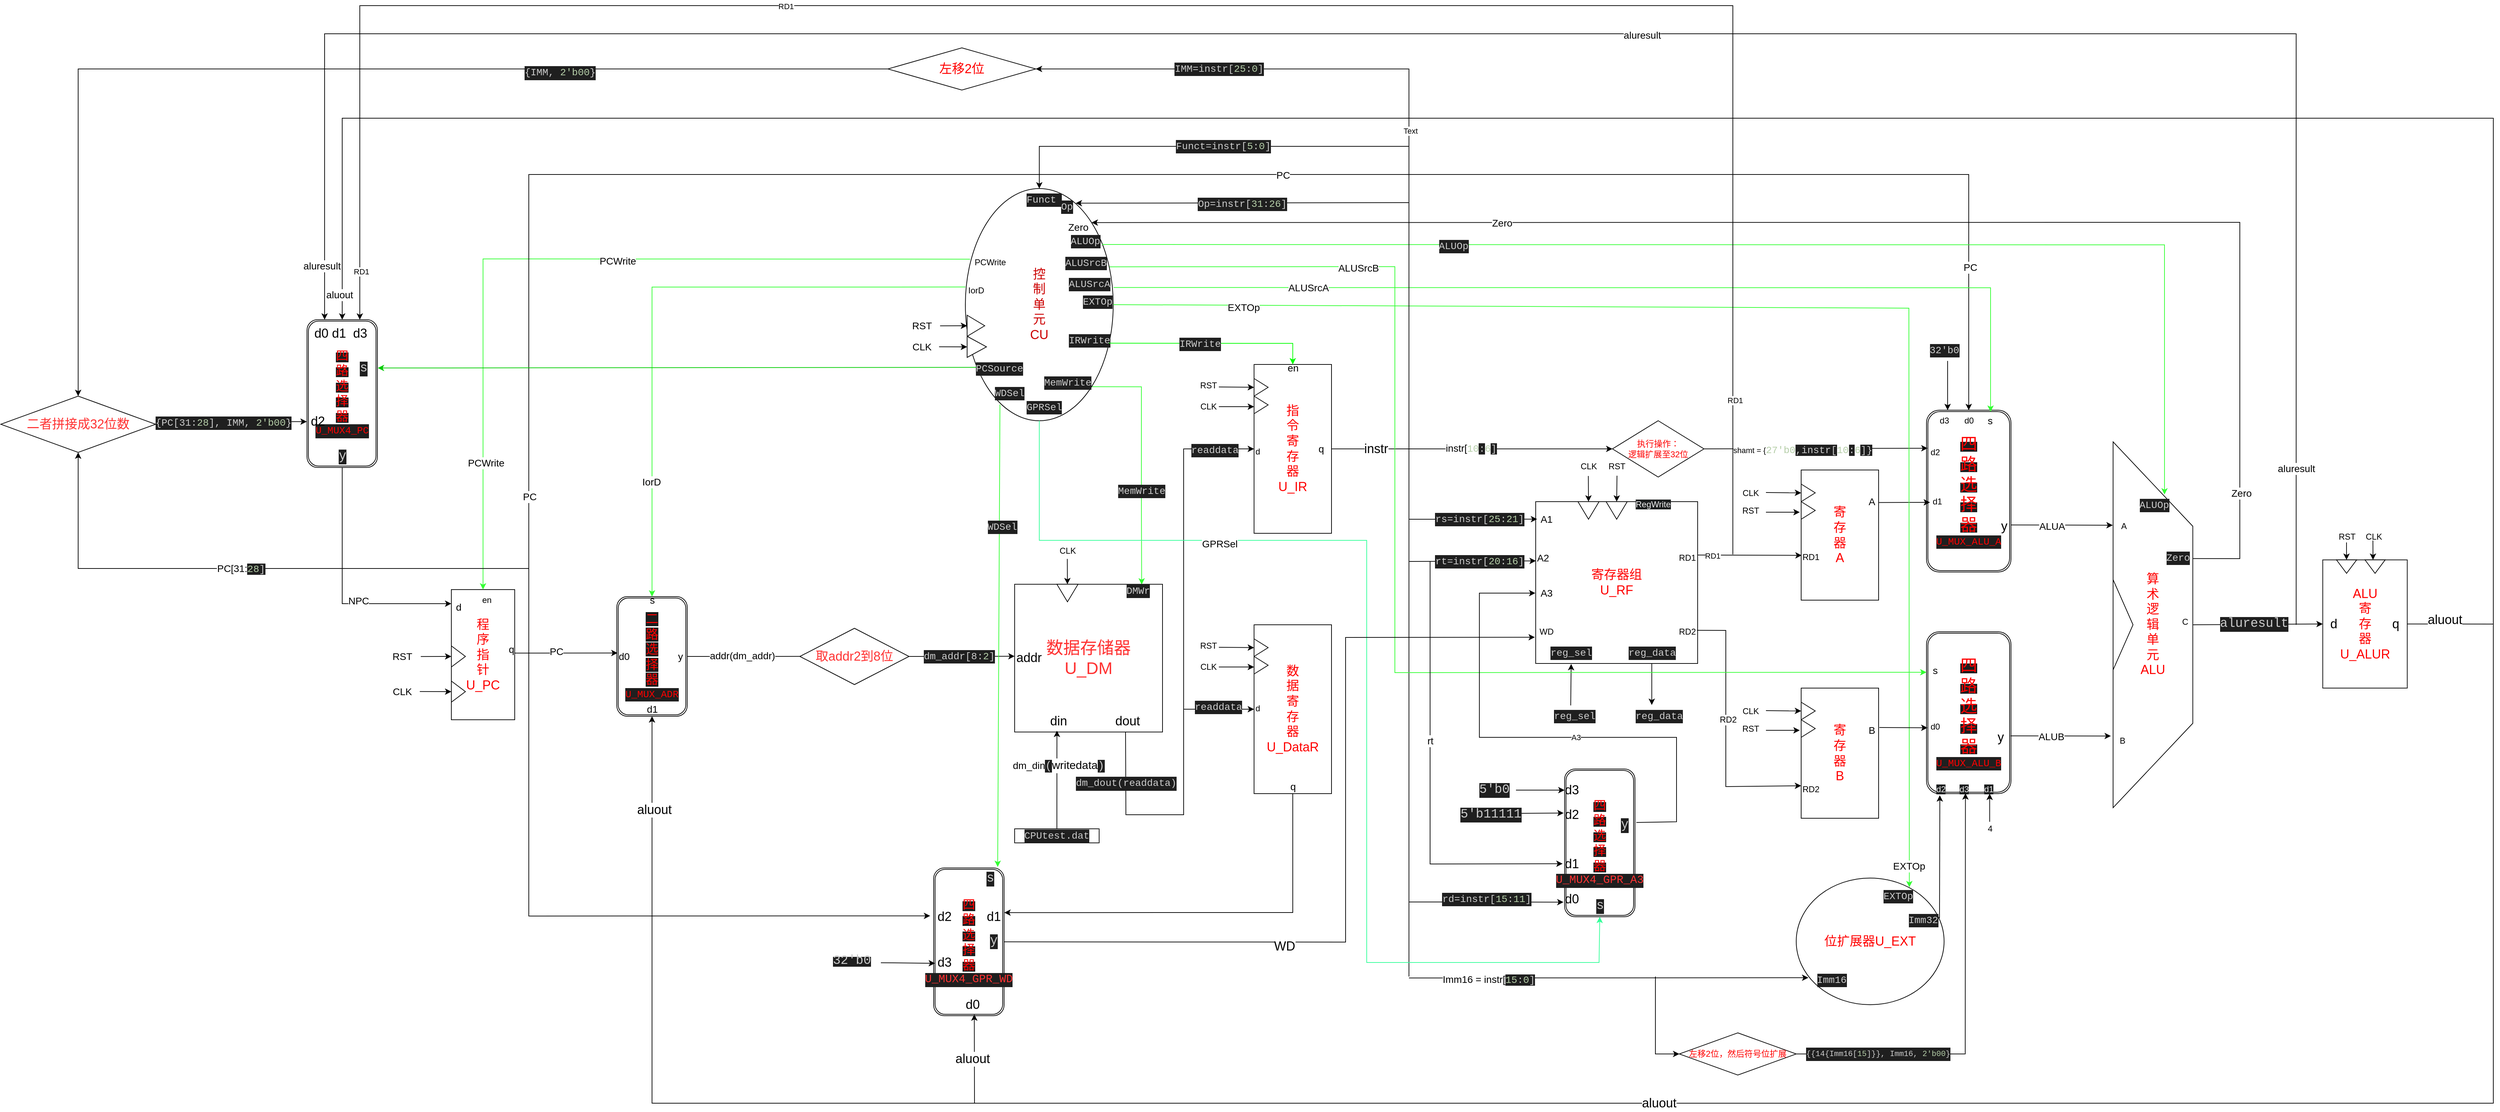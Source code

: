 <mxfile version="22.1.11" type="device">
  <diagram name="第 1 页" id="Sy6p-JVUigSjm8tpOhz6">
    <mxGraphModel dx="3875" dy="1894" grid="1" gridSize="10" guides="1" tooltips="1" connect="1" arrows="1" fold="1" page="1" pageScale="1" pageWidth="827" pageHeight="1169" math="0" shadow="0">
      <root>
        <mxCell id="0" />
        <mxCell id="1" parent="0" />
        <mxCell id="8HMy9UIKC8xZxh07zT5L-69" style="edgeStyle=orthogonalEdgeStyle;rounded=0;orthogonalLoop=1;jettySize=auto;html=1;exitX=1;exitY=1;exitDx=0;exitDy=0;entryX=0.859;entryY=0.002;entryDx=0;entryDy=0;entryPerimeter=0;strokeColor=#33FF33;" edge="1" parent="1" source="oZkKaYeDcwgY2r_uYM6y-2" target="oZkKaYeDcwgY2r_uYM6y-224">
          <mxGeometry relative="1" as="geometry">
            <mxPoint x="-320" y="420" as="targetPoint" />
            <Array as="points">
              <mxPoint x="-320" y="142" />
              <mxPoint x="-320" y="306" />
            </Array>
          </mxGeometry>
        </mxCell>
        <mxCell id="8HMy9UIKC8xZxh07zT5L-72" value="&lt;div style=&quot;color: rgb(204, 204, 204); background-color: rgb(31, 31, 31); font-family: Consolas, &amp;quot;Courier New&amp;quot;, monospace; font-size: 14px; line-height: 19px;&quot;&gt;MemWrite&lt;/div&gt;" style="edgeLabel;html=1;align=center;verticalAlign=middle;resizable=0;points=[];" vertex="1" connectable="0" parent="8HMy9UIKC8xZxh07zT5L-69">
          <mxGeometry x="0.242" relative="1" as="geometry">
            <mxPoint as="offset" />
          </mxGeometry>
        </mxCell>
        <mxCell id="oZkKaYeDcwgY2r_uYM6y-2" value="&lt;font color=&quot;#cc0000&quot; style=&quot;font-size: 18px;&quot;&gt;控&lt;br&gt;制&lt;br&gt;单&lt;br&gt;元&lt;br&gt;CU&lt;/font&gt;" style="ellipse;whiteSpace=wrap;html=1;" parent="1" vertex="1">
          <mxGeometry x="-570" y="-140" width="210" height="330" as="geometry" />
        </mxCell>
        <mxCell id="oZkKaYeDcwgY2r_uYM6y-16" value="&lt;font color=&quot;#ff0000&quot; style=&quot;font-size: 18px;&quot;&gt;位扩展器U_EXT&lt;/font&gt;" style="ellipse;whiteSpace=wrap;html=1;" parent="1" vertex="1">
          <mxGeometry x="610" y="840" width="210" height="180" as="geometry" />
        </mxCell>
        <mxCell id="oZkKaYeDcwgY2r_uYM6y-34" value="&lt;font style=&quot;font-size: 14px;&quot;&gt;CLK&lt;/font&gt;" style="text;html=1;align=center;verticalAlign=middle;resizable=0;points=[];autosize=1;strokeColor=none;fillColor=none;" parent="1" vertex="1">
          <mxGeometry x="-1395" y="560" width="50" height="30" as="geometry" />
        </mxCell>
        <mxCell id="oZkKaYeDcwgY2r_uYM6y-54" value="&lt;font style=&quot;font-size: 14px;&quot;&gt;RST&lt;/font&gt;" style="text;html=1;align=center;verticalAlign=middle;resizable=0;points=[];autosize=1;strokeColor=none;fillColor=none;" parent="1" vertex="1">
          <mxGeometry x="-1395" y="510" width="50" height="30" as="geometry" />
        </mxCell>
        <mxCell id="oZkKaYeDcwgY2r_uYM6y-169" value="&lt;div style=&quot;color: rgb(204, 204, 204); background-color: rgb(31, 31, 31); font-family: Consolas, &amp;quot;Courier New&amp;quot;, monospace; font-weight: normal; font-size: 14px; line-height: 19px;&quot;&gt;&lt;div&gt;&lt;span style=&quot;color: #cccccc;&quot;&gt;EXTOp&lt;/span&gt;&lt;/div&gt;&lt;/div&gt;" style="text;whiteSpace=wrap;html=1;" parent="1" vertex="1">
          <mxGeometry x="732" y="850" width="70" height="40" as="geometry" />
        </mxCell>
        <mxCell id="oZkKaYeDcwgY2r_uYM6y-170" value="&lt;div style=&quot;color: rgb(204, 204, 204); background-color: rgb(31, 31, 31); font-family: Consolas, &amp;quot;Courier New&amp;quot;, monospace; font-size: 14px; line-height: 19px;&quot;&gt;Imm16&lt;/div&gt;" style="text;html=1;align=center;verticalAlign=middle;resizable=0;points=[];autosize=1;strokeColor=none;fillColor=none;" parent="1" vertex="1">
          <mxGeometry x="630" y="969.82" width="60" height="30" as="geometry" />
        </mxCell>
        <mxCell id="oZkKaYeDcwgY2r_uYM6y-171" value="&lt;div style=&quot;color: rgb(204, 204, 204); background-color: rgb(31, 31, 31); font-family: Consolas, &amp;quot;Courier New&amp;quot;, monospace; font-size: 14px; line-height: 19px;&quot;&gt;Imm32&lt;/div&gt;" style="text;html=1;align=center;verticalAlign=middle;resizable=0;points=[];autosize=1;strokeColor=none;fillColor=none;" parent="1" vertex="1">
          <mxGeometry x="760" y="885" width="60" height="30" as="geometry" />
        </mxCell>
        <mxCell id="oZkKaYeDcwgY2r_uYM6y-250" value="" style="group" parent="1" vertex="1" connectable="0">
          <mxGeometry x="-500" y="360.0" width="210" height="280.0" as="geometry" />
        </mxCell>
        <mxCell id="oZkKaYeDcwgY2r_uYM6y-223" value="" style="group" parent="oZkKaYeDcwgY2r_uYM6y-250" vertex="1" connectable="0">
          <mxGeometry y="62.41" width="210" height="217.59" as="geometry" />
        </mxCell>
        <mxCell id="oZkKaYeDcwgY2r_uYM6y-224" value="&lt;font color=&quot;#ff3333&quot; style=&quot;font-size: 24px;&quot;&gt;数据存储器&lt;br&gt;U_DM&lt;/font&gt;" style="whiteSpace=wrap;html=1;aspect=fixed;" parent="oZkKaYeDcwgY2r_uYM6y-223" vertex="1">
          <mxGeometry width="210" height="210" as="geometry" />
        </mxCell>
        <mxCell id="oZkKaYeDcwgY2r_uYM6y-225" value="" style="triangle;whiteSpace=wrap;html=1;direction=south;" parent="oZkKaYeDcwgY2r_uYM6y-223" vertex="1">
          <mxGeometry x="60" width="30" height="25" as="geometry" />
        </mxCell>
        <mxCell id="oZkKaYeDcwgY2r_uYM6y-323" value="&lt;font style=&quot;font-size: 18px;&quot;&gt;dout&lt;/font&gt;" style="text;html=1;align=center;verticalAlign=middle;resizable=0;points=[];autosize=1;strokeColor=none;fillColor=none;" parent="oZkKaYeDcwgY2r_uYM6y-223" vertex="1">
          <mxGeometry x="130" y="175.0" width="60" height="40" as="geometry" />
        </mxCell>
        <mxCell id="8HMy9UIKC8xZxh07zT5L-68" value="&lt;span style=&quot;font-size: 18px;&quot;&gt;addr&lt;/span&gt;" style="text;html=1;align=center;verticalAlign=middle;resizable=0;points=[];autosize=1;strokeColor=none;fillColor=none;" vertex="1" parent="oZkKaYeDcwgY2r_uYM6y-223">
          <mxGeometry x="-10" y="85.0" width="60" height="40" as="geometry" />
        </mxCell>
        <mxCell id="oZkKaYeDcwgY2r_uYM6y-254" value="&lt;div style=&quot;color: rgb(204, 204, 204); background-color: rgb(31, 31, 31); font-family: Consolas, &amp;quot;Courier New&amp;quot;, monospace; font-size: 14px; line-height: 19px;&quot;&gt;DMWr&lt;/div&gt;" style="text;html=1;align=center;verticalAlign=middle;resizable=0;points=[];autosize=1;strokeColor=none;fillColor=none;" parent="oZkKaYeDcwgY2r_uYM6y-223" vertex="1">
          <mxGeometry x="150" y="-5.0" width="50" height="30" as="geometry" />
        </mxCell>
        <mxCell id="oZkKaYeDcwgY2r_uYM6y-328" value="&lt;span style=&quot;font-size: 18px;&quot;&gt;din&lt;/span&gt;" style="text;html=1;align=center;verticalAlign=middle;resizable=0;points=[];autosize=1;strokeColor=none;fillColor=none;" parent="oZkKaYeDcwgY2r_uYM6y-223" vertex="1">
          <mxGeometry x="37" y="175.0" width="50" height="40" as="geometry" />
        </mxCell>
        <mxCell id="oZkKaYeDcwgY2r_uYM6y-248" value="CLK" style="text;html=1;align=center;verticalAlign=middle;resizable=0;points=[];autosize=1;strokeColor=none;fillColor=none;" parent="oZkKaYeDcwgY2r_uYM6y-250" vertex="1">
          <mxGeometry x="50" width="50" height="30" as="geometry" />
        </mxCell>
        <mxCell id="oZkKaYeDcwgY2r_uYM6y-249" value="" style="endArrow=classic;html=1;rounded=0;exitX=0.495;exitY=0.951;exitDx=0;exitDy=0;exitPerimeter=0;" parent="oZkKaYeDcwgY2r_uYM6y-250" target="oZkKaYeDcwgY2r_uYM6y-225" edge="1">
          <mxGeometry width="50" height="50" relative="1" as="geometry">
            <mxPoint x="74.79" y="26.41" as="sourcePoint" />
            <mxPoint x="75" y="60" as="targetPoint" />
          </mxGeometry>
        </mxCell>
        <mxCell id="oZkKaYeDcwgY2r_uYM6y-265" value="&lt;span style=&quot;font-family: Helvetica; font-style: normal; font-variant-ligatures: normal; font-variant-caps: normal; font-weight: 400; letter-spacing: normal; orphans: 2; text-align: center; text-indent: 0px; text-transform: none; widows: 2; word-spacing: 0px; -webkit-text-stroke-width: 0px; background-color: rgb(27, 29, 30); text-decoration-thickness: initial; text-decoration-style: initial; text-decoration-color: initial; float: none; display: inline !important;&quot;&gt;&lt;font style=&quot;&quot; color=&quot;#ff0000&quot;&gt;&lt;font style=&quot;font-size: 18px;&quot;&gt;四&lt;br&gt;路&lt;br&gt;选&lt;br&gt;择&lt;br&gt;器&lt;/font&gt;&lt;br&gt;&lt;/font&gt;&lt;/span&gt;&lt;div style=&quot;background-color: rgb(31, 31, 31); font-family: Consolas, &amp;quot;Courier New&amp;quot;, monospace; line-height: 19px;&quot;&gt;&lt;div style=&quot;line-height: 19px;&quot;&gt;&lt;font size=&quot;3&quot; style=&quot;&quot; color=&quot;#ff3333&quot;&gt;U_MUX4_GPR_WD&lt;/font&gt;&lt;/div&gt;&lt;/div&gt;" style="shape=ext;double=1;rounded=1;whiteSpace=wrap;html=1;" parent="1" vertex="1">
          <mxGeometry x="-615" y="825.68" width="100" height="210" as="geometry" />
        </mxCell>
        <mxCell id="oZkKaYeDcwgY2r_uYM6y-282" value="&lt;font style=&quot;font-size: 18px;&quot;&gt;d0&lt;/font&gt;" style="text;html=1;align=center;verticalAlign=middle;resizable=0;points=[];autosize=1;strokeColor=none;fillColor=none;" parent="1" vertex="1">
          <mxGeometry x="-580" y="999.82" width="40" height="40" as="geometry" />
        </mxCell>
        <mxCell id="oZkKaYeDcwgY2r_uYM6y-283" value="&lt;font style=&quot;font-size: 18px;&quot;&gt;d1&lt;/font&gt;" style="text;html=1;align=center;verticalAlign=middle;resizable=0;points=[];autosize=1;strokeColor=none;fillColor=none;" parent="1" vertex="1">
          <mxGeometry x="-550" y="875" width="40" height="40" as="geometry" />
        </mxCell>
        <mxCell id="oZkKaYeDcwgY2r_uYM6y-286" value="&lt;font style=&quot;font-size: 18px;&quot;&gt;d2&lt;/font&gt;" style="text;html=1;align=center;verticalAlign=middle;resizable=0;points=[];autosize=1;strokeColor=none;fillColor=none;" parent="1" vertex="1">
          <mxGeometry x="-620" y="875.0" width="40" height="40" as="geometry" />
        </mxCell>
        <mxCell id="oZkKaYeDcwgY2r_uYM6y-295" value="&lt;div style=&quot;color: rgb(204, 204, 204); background-color: rgb(31, 31, 31); font-family: Consolas, &amp;quot;Courier New&amp;quot;, monospace; line-height: 19px;&quot;&gt;&lt;font style=&quot;font-size: 18px;&quot;&gt;s&lt;/font&gt;&lt;/div&gt;" style="text;html=1;align=center;verticalAlign=middle;resizable=0;points=[];autosize=1;strokeColor=none;fillColor=none;" parent="1" vertex="1">
          <mxGeometry x="-550" y="825.68" width="30" height="30" as="geometry" />
        </mxCell>
        <mxCell id="oZkKaYeDcwgY2r_uYM6y-296" value="&lt;div style=&quot;color: rgb(204, 204, 204); background-color: rgb(31, 31, 31); font-family: Consolas, &amp;quot;Courier New&amp;quot;, monospace; line-height: 19px;&quot;&gt;&lt;span style=&quot;font-size: 18px;&quot;&gt;y&lt;/span&gt;&lt;/div&gt;" style="text;html=1;align=center;verticalAlign=middle;resizable=0;points=[];autosize=1;strokeColor=none;fillColor=none;" parent="1" vertex="1">
          <mxGeometry x="-545" y="915" width="30" height="30" as="geometry" />
        </mxCell>
        <mxCell id="8HMy9UIKC8xZxh07zT5L-1" value="" style="group" vertex="1" connectable="0" parent="1">
          <mxGeometry x="-1300" y="430" width="100" height="190" as="geometry" />
        </mxCell>
        <mxCell id="oZkKaYeDcwgY2r_uYM6y-12" value="" style="group" parent="8HMy9UIKC8xZxh07zT5L-1" vertex="1" connectable="0">
          <mxGeometry width="100" height="190" as="geometry" />
        </mxCell>
        <mxCell id="oZkKaYeDcwgY2r_uYM6y-3" value="&lt;font color=&quot;#ff0000&quot; style=&quot;font-size: 18px;&quot;&gt;程&lt;br&gt;序&lt;br&gt;指&lt;br&gt;针&lt;br&gt;U_PC&lt;/font&gt;" style="rounded=0;whiteSpace=wrap;html=1;" parent="oZkKaYeDcwgY2r_uYM6y-12" vertex="1">
          <mxGeometry width="90" height="185" as="geometry" />
        </mxCell>
        <mxCell id="oZkKaYeDcwgY2r_uYM6y-4" value="" style="triangle;whiteSpace=wrap;html=1;" parent="oZkKaYeDcwgY2r_uYM6y-12" vertex="1">
          <mxGeometry y="130" width="20" height="30" as="geometry" />
        </mxCell>
        <mxCell id="oZkKaYeDcwgY2r_uYM6y-39" value="" style="triangle;whiteSpace=wrap;html=1;" parent="oZkKaYeDcwgY2r_uYM6y-12" vertex="1">
          <mxGeometry y="80" width="20" height="30" as="geometry" />
        </mxCell>
        <mxCell id="oZkKaYeDcwgY2r_uYM6y-109" value="&lt;font style=&quot;&quot;&gt;&lt;span style=&quot;font-size: 14px;&quot;&gt;d&lt;/span&gt;&lt;br&gt;&lt;/font&gt;" style="text;html=1;align=center;verticalAlign=middle;resizable=0;points=[];autosize=1;strokeColor=none;fillColor=none;" parent="oZkKaYeDcwgY2r_uYM6y-12" vertex="1">
          <mxGeometry x="-5" y="10" width="30" height="30" as="geometry" />
        </mxCell>
        <mxCell id="oZkKaYeDcwgY2r_uYM6y-41" value="&lt;span style=&quot;font-size: 14px;&quot;&gt;q&lt;/span&gt;" style="text;html=1;align=center;verticalAlign=middle;resizable=0;points=[];autosize=1;strokeColor=none;fillColor=none;" parent="oZkKaYeDcwgY2r_uYM6y-12" vertex="1">
          <mxGeometry x="70" y="70" width="30" height="30" as="geometry" />
        </mxCell>
        <mxCell id="8HMy9UIKC8xZxh07zT5L-12" value="en" style="text;html=1;align=center;verticalAlign=middle;resizable=0;points=[];autosize=1;strokeColor=none;fillColor=none;" vertex="1" parent="oZkKaYeDcwgY2r_uYM6y-12">
          <mxGeometry x="30" width="40" height="30" as="geometry" />
        </mxCell>
        <mxCell id="oZkKaYeDcwgY2r_uYM6y-33" value="" style="endArrow=classic;html=1;rounded=0;entryX=0;entryY=0.5;entryDx=0;entryDy=0;exitX=1.004;exitY=0.497;exitDx=0;exitDy=0;exitPerimeter=0;" parent="8HMy9UIKC8xZxh07zT5L-1" source="oZkKaYeDcwgY2r_uYM6y-34" target="oZkKaYeDcwgY2r_uYM6y-4" edge="1">
          <mxGeometry width="50" height="50" relative="1" as="geometry">
            <mxPoint x="60" y="150" as="sourcePoint" />
            <mxPoint x="640" y="50" as="targetPoint" />
          </mxGeometry>
        </mxCell>
        <mxCell id="oZkKaYeDcwgY2r_uYM6y-40" value="" style="endArrow=classic;html=1;rounded=0;entryX=0;entryY=0.5;entryDx=0;entryDy=0;exitX=1.032;exitY=0.503;exitDx=0;exitDy=0;exitPerimeter=0;" parent="8HMy9UIKC8xZxh07zT5L-1" source="oZkKaYeDcwgY2r_uYM6y-54" target="oZkKaYeDcwgY2r_uYM6y-39" edge="1">
          <mxGeometry width="50" height="50" relative="1" as="geometry">
            <mxPoint x="-40" y="95" as="sourcePoint" />
            <mxPoint x="100" y="99.86" as="targetPoint" />
          </mxGeometry>
        </mxCell>
        <mxCell id="8HMy9UIKC8xZxh07zT5L-13" value="" style="endArrow=classic;html=1;rounded=0;exitX=0.032;exitY=0.304;exitDx=0;exitDy=0;exitPerimeter=0;entryX=0.5;entryY=0;entryDx=0;entryDy=0;strokeColor=#33FF33;" edge="1" parent="1" source="oZkKaYeDcwgY2r_uYM6y-2" target="oZkKaYeDcwgY2r_uYM6y-3">
          <mxGeometry width="50" height="50" relative="1" as="geometry">
            <mxPoint x="-700" y="30" as="sourcePoint" />
            <mxPoint x="-760" y="-50" as="targetPoint" />
            <Array as="points">
              <mxPoint x="-1255" y="-40" />
            </Array>
          </mxGeometry>
        </mxCell>
        <mxCell id="8HMy9UIKC8xZxh07zT5L-16" value="&lt;font style=&quot;font-size: 14px;&quot;&gt;PCWrite&lt;/font&gt;" style="edgeLabel;html=1;align=center;verticalAlign=middle;resizable=0;points=[];" vertex="1" connectable="0" parent="8HMy9UIKC8xZxh07zT5L-13">
          <mxGeometry x="-0.138" y="3" relative="1" as="geometry">
            <mxPoint as="offset" />
          </mxGeometry>
        </mxCell>
        <mxCell id="8HMy9UIKC8xZxh07zT5L-17" value="&lt;font style=&quot;font-size: 14px;&quot;&gt;PCWrite&lt;/font&gt;" style="edgeLabel;html=1;align=center;verticalAlign=middle;resizable=0;points=[];" vertex="1" connectable="0" parent="8HMy9UIKC8xZxh07zT5L-13">
          <mxGeometry x="0.689" y="4" relative="1" as="geometry">
            <mxPoint as="offset" />
          </mxGeometry>
        </mxCell>
        <mxCell id="8HMy9UIKC8xZxh07zT5L-14" value="PCWrite" style="text;html=1;align=center;verticalAlign=middle;resizable=0;points=[];autosize=1;strokeColor=none;fillColor=none;" vertex="1" parent="1">
          <mxGeometry x="-570" y="-50" width="70" height="30" as="geometry" />
        </mxCell>
        <mxCell id="8HMy9UIKC8xZxh07zT5L-32" value="" style="group" vertex="1" connectable="0" parent="1">
          <mxGeometry x="980" y="240" width="200" height="547.492" as="geometry" />
        </mxCell>
        <mxCell id="8HMy9UIKC8xZxh07zT5L-38" value="" style="group" vertex="1" connectable="0" parent="1">
          <mxGeometry x="1357.78" y="340" width="120" height="230" as="geometry" />
        </mxCell>
        <mxCell id="8HMy9UIKC8xZxh07zT5L-33" value="&lt;font color=&quot;#ff0000&quot; style=&quot;font-size: 18px;&quot;&gt;&lt;font style=&quot;&quot;&gt;ALU&lt;br&gt;寄&lt;br&gt;存&lt;br&gt;器&lt;br style=&quot;&quot;&gt;&lt;/font&gt;U_ALUR&lt;/font&gt;" style="rounded=0;whiteSpace=wrap;html=1;" vertex="1" parent="8HMy9UIKC8xZxh07zT5L-38">
          <mxGeometry y="47.766" width="120" height="182.234" as="geometry" />
        </mxCell>
        <mxCell id="8HMy9UIKC8xZxh07zT5L-34" value="" style="triangle;whiteSpace=wrap;html=1;direction=south;" vertex="1" parent="8HMy9UIKC8xZxh07zT5L-38">
          <mxGeometry x="60.003" y="47.766" width="28.571" height="19.134" as="geometry" />
        </mxCell>
        <mxCell id="8HMy9UIKC8xZxh07zT5L-35" value="" style="triangle;whiteSpace=wrap;html=1;direction=south;" vertex="1" parent="8HMy9UIKC8xZxh07zT5L-38">
          <mxGeometry x="19.524" y="47.766" width="28.571" height="19.134" as="geometry" />
        </mxCell>
        <mxCell id="8HMy9UIKC8xZxh07zT5L-31" value="RST" style="text;html=1;align=center;verticalAlign=middle;resizable=0;points=[];autosize=1;strokeColor=none;fillColor=none;" vertex="1" parent="8HMy9UIKC8xZxh07zT5L-38">
          <mxGeometry x="8.81" width="50" height="30" as="geometry" />
        </mxCell>
        <mxCell id="8HMy9UIKC8xZxh07zT5L-26" value="CLK" style="text;html=1;align=center;verticalAlign=middle;resizable=0;points=[];autosize=1;strokeColor=none;fillColor=none;" vertex="1" parent="8HMy9UIKC8xZxh07zT5L-38">
          <mxGeometry x="47.619" width="50" height="30" as="geometry" />
        </mxCell>
        <mxCell id="8HMy9UIKC8xZxh07zT5L-27" value="" style="endArrow=classic;html=1;rounded=0;exitX=0.495;exitY=0.951;exitDx=0;exitDy=0;exitPerimeter=0;" edge="1" parent="8HMy9UIKC8xZxh07zT5L-38">
          <mxGeometry width="50" height="50" relative="1" as="geometry">
            <mxPoint x="71.229" y="20.213" as="sourcePoint" />
            <mxPoint x="71.377" y="47.766" as="targetPoint" />
          </mxGeometry>
        </mxCell>
        <mxCell id="8HMy9UIKC8xZxh07zT5L-30" value="" style="endArrow=classic;html=1;rounded=0;entryX=0;entryY=0.5;entryDx=0;entryDy=0;" edge="1" parent="8HMy9UIKC8xZxh07zT5L-38">
          <mxGeometry width="50" height="50" relative="1" as="geometry">
            <mxPoint x="33.74" y="22.961" as="sourcePoint" />
            <mxPoint x="33.74" y="47.766" as="targetPoint" />
          </mxGeometry>
        </mxCell>
        <mxCell id="8HMy9UIKC8xZxh07zT5L-41" value="&lt;font style=&quot;font-size: 18px;&quot;&gt;d&lt;/font&gt;" style="text;html=1;align=center;verticalAlign=middle;resizable=0;points=[];autosize=1;strokeColor=none;fillColor=none;" vertex="1" parent="8HMy9UIKC8xZxh07zT5L-38">
          <mxGeometry y="118.884" width="30" height="40" as="geometry" />
        </mxCell>
        <mxCell id="8HMy9UIKC8xZxh07zT5L-43" value="&lt;font style=&quot;font-size: 18px;&quot;&gt;q&lt;/font&gt;" style="text;html=1;align=center;verticalAlign=middle;resizable=0;points=[];autosize=1;strokeColor=none;fillColor=none;" vertex="1" parent="8HMy9UIKC8xZxh07zT5L-38">
          <mxGeometry x="88.57" y="118.884" width="30" height="40" as="geometry" />
        </mxCell>
        <mxCell id="8HMy9UIKC8xZxh07zT5L-39" value="" style="endArrow=classic;html=1;rounded=0;exitX=0.5;exitY=0;exitDx=0;exitDy=0;entryX=0;entryY=0.5;entryDx=0;entryDy=0;" edge="1" parent="1" source="oZkKaYeDcwgY2r_uYM6y-176" target="8HMy9UIKC8xZxh07zT5L-33">
          <mxGeometry width="50" height="50" relative="1" as="geometry">
            <mxPoint x="1527.78" y="520" as="sourcePoint" />
            <mxPoint x="1307.78" y="480" as="targetPoint" />
          </mxGeometry>
        </mxCell>
        <mxCell id="8HMy9UIKC8xZxh07zT5L-40" value="&lt;div style=&quot;color: rgb(204, 204, 204); background-color: rgb(31, 31, 31); font-family: Consolas, &amp;quot;Courier New&amp;quot;, monospace; line-height: 19px;&quot;&gt;&lt;font style=&quot;font-size: 18px;&quot;&gt;aluresult&lt;/font&gt;&lt;/div&gt;" style="edgeLabel;html=1;align=center;verticalAlign=middle;resizable=0;points=[];" vertex="1" connectable="0" parent="8HMy9UIKC8xZxh07zT5L-39">
          <mxGeometry x="-0.143" y="-2" relative="1" as="geometry">
            <mxPoint x="8" y="-3" as="offset" />
          </mxGeometry>
        </mxCell>
        <mxCell id="8HMy9UIKC8xZxh07zT5L-42" value="" style="endArrow=classic;html=1;rounded=0;exitX=1;exitY=0.5;exitDx=0;exitDy=0;entryX=0.5;entryY=1;entryDx=0;entryDy=0;" edge="1" parent="1" source="8HMy9UIKC8xZxh07zT5L-33" target="8HMy9UIKC8xZxh07zT5L-44">
          <mxGeometry width="50" height="50" relative="1" as="geometry">
            <mxPoint x="1340" y="520" as="sourcePoint" />
            <mxPoint x="1110" y="470" as="targetPoint" />
            <Array as="points">
              <mxPoint x="1600" y="479" />
              <mxPoint x="1600" y="1160" />
              <mxPoint x="-1015" y="1160" />
            </Array>
          </mxGeometry>
        </mxCell>
        <mxCell id="8HMy9UIKC8xZxh07zT5L-51" value="&lt;font style=&quot;font-size: 18px;&quot;&gt;aluout&lt;/font&gt;" style="edgeLabel;html=1;align=center;verticalAlign=middle;resizable=0;points=[];" vertex="1" connectable="0" parent="8HMy9UIKC8xZxh07zT5L-42">
          <mxGeometry x="-0.287" y="2" relative="1" as="geometry">
            <mxPoint x="-574" y="-2" as="offset" />
          </mxGeometry>
        </mxCell>
        <mxCell id="8HMy9UIKC8xZxh07zT5L-55" value="&lt;font style=&quot;font-size: 18px;&quot;&gt;aluout&lt;/font&gt;" style="edgeLabel;html=1;align=center;verticalAlign=middle;resizable=0;points=[];" vertex="1" connectable="0" parent="8HMy9UIKC8xZxh07zT5L-42">
          <mxGeometry x="-0.94" y="6" relative="1" as="geometry">
            <mxPoint x="-66" as="offset" />
          </mxGeometry>
        </mxCell>
        <mxCell id="8HMy9UIKC8xZxh07zT5L-56" value="&lt;font style=&quot;font-size: 18px;&quot;&gt;aluout&lt;/font&gt;" style="edgeLabel;html=1;align=center;verticalAlign=middle;resizable=0;points=[];" vertex="1" connectable="0" parent="8HMy9UIKC8xZxh07zT5L-42">
          <mxGeometry x="0.933" y="-3" relative="1" as="geometry">
            <mxPoint as="offset" />
          </mxGeometry>
        </mxCell>
        <mxCell id="8HMy9UIKC8xZxh07zT5L-61" style="edgeStyle=orthogonalEdgeStyle;rounded=0;orthogonalLoop=1;jettySize=auto;html=1;exitX=1;exitY=0.5;exitDx=0;exitDy=0;" edge="1" parent="1" source="8HMy9UIKC8xZxh07zT5L-44">
          <mxGeometry relative="1" as="geometry">
            <mxPoint x="-760" y="524.706" as="targetPoint" />
          </mxGeometry>
        </mxCell>
        <mxCell id="8HMy9UIKC8xZxh07zT5L-63" value="&lt;font style=&quot;font-size: 14px;&quot;&gt;addr(dm_addr)&lt;/font&gt;" style="edgeLabel;html=1;align=center;verticalAlign=middle;resizable=0;points=[];" vertex="1" connectable="0" parent="8HMy9UIKC8xZxh07zT5L-61">
          <mxGeometry x="-0.495" y="2" relative="1" as="geometry">
            <mxPoint x="26" y="1" as="offset" />
          </mxGeometry>
        </mxCell>
        <mxCell id="8HMy9UIKC8xZxh07zT5L-44" value="&lt;span style=&quot;font-family: Helvetica; font-size: 18px; font-style: normal; font-variant-ligatures: normal; font-variant-caps: normal; font-weight: 400; letter-spacing: normal; orphans: 2; text-align: center; text-indent: 0px; text-transform: none; widows: 2; word-spacing: 0px; -webkit-text-stroke-width: 0px; background-color: rgb(27, 29, 30); text-decoration-thickness: initial; text-decoration-style: initial; text-decoration-color: initial; float: none; display: inline !important;&quot;&gt;&lt;font color=&quot;#ff0000&quot;&gt;二&lt;br&gt;路&lt;br&gt;选&lt;br&gt;择&lt;br&gt;器&lt;br&gt;&lt;/font&gt;&lt;/span&gt;&lt;div style=&quot;background-color: rgb(31, 31, 31); font-family: Consolas, &amp;quot;Courier New&amp;quot;, monospace; font-size: 14px; line-height: 19px;&quot;&gt;&lt;div style=&quot;line-height: 19px;&quot;&gt;&lt;font color=&quot;#ff0000&quot;&gt;U_MUX_ADR&lt;/font&gt;&lt;/div&gt;&lt;/div&gt;" style="shape=ext;double=1;rounded=1;whiteSpace=wrap;html=1;" vertex="1" parent="1">
          <mxGeometry x="-1065" y="440" width="100" height="170" as="geometry" />
        </mxCell>
        <mxCell id="8HMy9UIKC8xZxh07zT5L-46" value="" style="endArrow=classic;html=1;rounded=0;exitX=1.003;exitY=0.488;exitDx=0;exitDy=0;exitPerimeter=0;entryX=0.011;entryY=0.471;entryDx=0;entryDy=0;entryPerimeter=0;" edge="1" parent="1" source="oZkKaYeDcwgY2r_uYM6y-3" target="8HMy9UIKC8xZxh07zT5L-44">
          <mxGeometry width="50" height="50" relative="1" as="geometry">
            <mxPoint x="-830" y="540" as="sourcePoint" />
            <mxPoint x="-1065" y="524.33" as="targetPoint" />
          </mxGeometry>
        </mxCell>
        <mxCell id="8HMy9UIKC8xZxh07zT5L-47" value="&lt;font style=&quot;font-size: 14px;&quot;&gt;PC&lt;/font&gt;" style="edgeLabel;html=1;align=center;verticalAlign=middle;resizable=0;points=[];" vertex="1" connectable="0" parent="8HMy9UIKC8xZxh07zT5L-46">
          <mxGeometry x="-0.207" y="2" relative="1" as="geometry">
            <mxPoint as="offset" />
          </mxGeometry>
        </mxCell>
        <mxCell id="8HMy9UIKC8xZxh07zT5L-49" value="&lt;span style=&quot;font-size: 14px;&quot;&gt;d1&lt;/span&gt;" style="text;html=1;align=center;verticalAlign=middle;resizable=0;points=[];autosize=1;strokeColor=none;fillColor=none;" vertex="1" parent="1">
          <mxGeometry x="-1035" y="585" width="40" height="30" as="geometry" />
        </mxCell>
        <mxCell id="8HMy9UIKC8xZxh07zT5L-57" value="" style="endArrow=classic;html=1;rounded=0;exitX=0;exitY=0.424;exitDx=0;exitDy=0;exitPerimeter=0;entryX=0.5;entryY=0;entryDx=0;entryDy=0;strokeColor=#33FF33;" edge="1" parent="1" source="oZkKaYeDcwgY2r_uYM6y-2" target="8HMy9UIKC8xZxh07zT5L-44">
          <mxGeometry width="50" height="50" relative="1" as="geometry">
            <mxPoint x="-690" y="250" as="sourcePoint" />
            <mxPoint x="-720" y="130" as="targetPoint" />
            <Array as="points">
              <mxPoint x="-1015" />
            </Array>
          </mxGeometry>
        </mxCell>
        <mxCell id="8HMy9UIKC8xZxh07zT5L-59" value="&lt;font style=&quot;font-size: 14px;&quot;&gt;IorD&lt;/font&gt;" style="edgeLabel;html=1;align=center;verticalAlign=middle;resizable=0;points=[];" vertex="1" connectable="0" parent="8HMy9UIKC8xZxh07zT5L-57">
          <mxGeometry x="0.632" y="-1" relative="1" as="geometry">
            <mxPoint as="offset" />
          </mxGeometry>
        </mxCell>
        <mxCell id="8HMy9UIKC8xZxh07zT5L-58" value="IorD" style="text;html=1;align=center;verticalAlign=middle;resizable=0;points=[];autosize=1;strokeColor=none;fillColor=none;" vertex="1" parent="1">
          <mxGeometry x="-580" y="-10" width="50" height="30" as="geometry" />
        </mxCell>
        <mxCell id="8HMy9UIKC8xZxh07zT5L-60" value="&lt;span style=&quot;font-size: 14px;&quot;&gt;s&lt;/span&gt;" style="text;html=1;align=center;verticalAlign=middle;resizable=0;points=[];autosize=1;strokeColor=none;fillColor=none;" vertex="1" parent="1">
          <mxGeometry x="-1030" y="430" width="30" height="30" as="geometry" />
        </mxCell>
        <mxCell id="8HMy9UIKC8xZxh07zT5L-62" value="&lt;span style=&quot;font-size: 14px;&quot;&gt;y&lt;/span&gt;" style="text;html=1;align=center;verticalAlign=middle;resizable=0;points=[];autosize=1;strokeColor=none;fillColor=none;" vertex="1" parent="1">
          <mxGeometry x="-990" y="510" width="30" height="30" as="geometry" />
        </mxCell>
        <mxCell id="8HMy9UIKC8xZxh07zT5L-65" style="edgeStyle=orthogonalEdgeStyle;rounded=0;orthogonalLoop=1;jettySize=auto;html=1;exitX=1;exitY=0.5;exitDx=0;exitDy=0;" edge="1" parent="1" source="8HMy9UIKC8xZxh07zT5L-64">
          <mxGeometry relative="1" as="geometry">
            <mxPoint x="-500" y="524.706" as="targetPoint" />
          </mxGeometry>
        </mxCell>
        <mxCell id="8HMy9UIKC8xZxh07zT5L-66" value="&lt;div style=&quot;color: rgb(204, 204, 204); background-color: rgb(31, 31, 31); font-family: Consolas, &amp;quot;Courier New&amp;quot;, monospace; font-size: 14px; line-height: 19px;&quot;&gt;dm_addr[8:&lt;span style=&quot;color: #b5cea8;&quot;&gt;2&lt;/span&gt;]&lt;/div&gt;" style="edgeLabel;html=1;align=center;verticalAlign=middle;resizable=0;points=[];" vertex="1" connectable="0" parent="8HMy9UIKC8xZxh07zT5L-65">
          <mxGeometry x="-0.342" y="-2" relative="1" as="geometry">
            <mxPoint x="21" y="-2" as="offset" />
          </mxGeometry>
        </mxCell>
        <mxCell id="8HMy9UIKC8xZxh07zT5L-64" value="&lt;font color=&quot;#ff3333&quot; style=&quot;font-size: 18px;&quot;&gt;取addr2到8位&lt;/font&gt;" style="rhombus;whiteSpace=wrap;html=1;" vertex="1" parent="1">
          <mxGeometry x="-805" y="485" width="155" height="80" as="geometry" />
        </mxCell>
        <mxCell id="8HMy9UIKC8xZxh07zT5L-73" value="&lt;div style=&quot;color: rgb(204, 204, 204); background-color: rgb(31, 31, 31); font-family: Consolas, &amp;quot;Courier New&amp;quot;, monospace; font-weight: normal; font-size: 14px; line-height: 19px;&quot;&gt;&lt;div&gt;&lt;span style=&quot;color: #cccccc;&quot;&gt;MemWrite&lt;/span&gt;&lt;/div&gt;&lt;/div&gt;" style="text;whiteSpace=wrap;html=1;" vertex="1" parent="1">
          <mxGeometry x="-460" y="120" width="100" height="40" as="geometry" />
        </mxCell>
        <mxCell id="8HMy9UIKC8xZxh07zT5L-74" value="&lt;font color=&quot;#ff0000&quot; style=&quot;font-size: 18px;&quot;&gt;指&lt;br&gt;令&lt;br&gt;寄&lt;br&gt;存&lt;br&gt;器&lt;br&gt;U_IR&lt;/font&gt;" style="rounded=0;whiteSpace=wrap;html=1;" vertex="1" parent="1">
          <mxGeometry x="-160" y="110" width="110" height="240" as="geometry" />
        </mxCell>
        <mxCell id="8HMy9UIKC8xZxh07zT5L-76" value="" style="endArrow=classic;html=1;rounded=0;exitX=0.75;exitY=1;exitDx=0;exitDy=0;entryX=0;entryY=0.5;entryDx=0;entryDy=0;" edge="1" parent="1" source="oZkKaYeDcwgY2r_uYM6y-224" target="8HMy9UIKC8xZxh07zT5L-74">
          <mxGeometry width="50" height="50" relative="1" as="geometry">
            <mxPoint x="-30" y="600" as="sourcePoint" />
            <mxPoint x="-230" y="240" as="targetPoint" />
            <Array as="points">
              <mxPoint x="-342" y="750" />
              <mxPoint x="-260" y="750" />
              <mxPoint x="-260" y="230" />
            </Array>
          </mxGeometry>
        </mxCell>
        <mxCell id="8HMy9UIKC8xZxh07zT5L-77" value="&lt;div style=&quot;color: rgb(204, 204, 204); background-color: rgb(31, 31, 31); font-family: Consolas, &amp;quot;Courier New&amp;quot;, monospace; line-height: 19px;&quot;&gt;&lt;font style=&quot;font-size: 14px;&quot;&gt;&lt;font style=&quot;&quot;&gt;dm_dout(&lt;/font&gt;readdata)&lt;/font&gt;&lt;/div&gt;" style="edgeLabel;html=1;align=center;verticalAlign=middle;resizable=0;points=[];" vertex="1" connectable="0" parent="8HMy9UIKC8xZxh07zT5L-76">
          <mxGeometry x="-0.824" relative="1" as="geometry">
            <mxPoint as="offset" />
          </mxGeometry>
        </mxCell>
        <mxCell id="8HMy9UIKC8xZxh07zT5L-79" value="&lt;div style=&quot;color: rgb(204, 204, 204); background-color: rgb(31, 31, 31); font-family: Consolas, &amp;quot;Courier New&amp;quot;, monospace; font-size: 14px; line-height: 19px;&quot;&gt;readdata&lt;/div&gt;" style="edgeLabel;html=1;align=center;verticalAlign=middle;resizable=0;points=[];" vertex="1" connectable="0" parent="8HMy9UIKC8xZxh07zT5L-76">
          <mxGeometry x="0.862" y="-2" relative="1" as="geometry">
            <mxPoint as="offset" />
          </mxGeometry>
        </mxCell>
        <mxCell id="8HMy9UIKC8xZxh07zT5L-80" value="" style="endArrow=classic;html=1;rounded=0;" edge="1" parent="1" target="8HMy9UIKC8xZxh07zT5L-97">
          <mxGeometry width="50" height="50" relative="1" as="geometry">
            <mxPoint x="-260" y="600" as="sourcePoint" />
            <mxPoint x="-160" y="668" as="targetPoint" />
          </mxGeometry>
        </mxCell>
        <mxCell id="8HMy9UIKC8xZxh07zT5L-81" value="&lt;div style=&quot;color: rgb(204, 204, 204); background-color: rgb(31, 31, 31); font-family: Consolas, &amp;quot;Courier New&amp;quot;, monospace; font-size: 14px; line-height: 19px;&quot;&gt;readdata&lt;/div&gt;" style="edgeLabel;html=1;align=center;verticalAlign=middle;resizable=0;points=[];" vertex="1" connectable="0" parent="8HMy9UIKC8xZxh07zT5L-80">
          <mxGeometry x="-0.192" relative="1" as="geometry">
            <mxPoint x="8" y="-3" as="offset" />
          </mxGeometry>
        </mxCell>
        <mxCell id="8HMy9UIKC8xZxh07zT5L-82" value="" style="triangle;whiteSpace=wrap;html=1;direction=east;" vertex="1" parent="1">
          <mxGeometry x="-160" y="130" width="20" height="25" as="geometry" />
        </mxCell>
        <mxCell id="8HMy9UIKC8xZxh07zT5L-84" value="CLK" style="text;html=1;align=center;verticalAlign=middle;resizable=0;points=[];autosize=1;strokeColor=none;fillColor=none;" vertex="1" parent="1">
          <mxGeometry x="-250" y="155" width="50" height="30" as="geometry" />
        </mxCell>
        <mxCell id="8HMy9UIKC8xZxh07zT5L-85" value="" style="endArrow=classic;html=1;rounded=0;entryX=0;entryY=0.5;entryDx=0;entryDy=0;" edge="1" parent="1" target="8HMy9UIKC8xZxh07zT5L-82">
          <mxGeometry width="50" height="50" relative="1" as="geometry">
            <mxPoint x="-210" y="142" as="sourcePoint" />
            <mxPoint x="-220" y="158" as="targetPoint" />
          </mxGeometry>
        </mxCell>
        <mxCell id="8HMy9UIKC8xZxh07zT5L-86" value="" style="endArrow=classic;html=1;rounded=0;entryX=0;entryY=0.25;entryDx=0;entryDy=0;" edge="1" parent="1" target="8HMy9UIKC8xZxh07zT5L-74">
          <mxGeometry width="50" height="50" relative="1" as="geometry">
            <mxPoint x="-210" y="170" as="sourcePoint" />
            <mxPoint x="-220" y="177" as="targetPoint" />
          </mxGeometry>
        </mxCell>
        <mxCell id="8HMy9UIKC8xZxh07zT5L-87" value="RST" style="text;html=1;align=center;verticalAlign=middle;resizable=0;points=[];autosize=1;strokeColor=none;fillColor=none;" vertex="1" parent="1">
          <mxGeometry x="-250" y="125" width="50" height="30" as="geometry" />
        </mxCell>
        <mxCell id="8HMy9UIKC8xZxh07zT5L-88" value="" style="triangle;whiteSpace=wrap;html=1;direction=east;" vertex="1" parent="1">
          <mxGeometry x="-160" y="155" width="20" height="25" as="geometry" />
        </mxCell>
        <mxCell id="8HMy9UIKC8xZxh07zT5L-89" value="&lt;div style=&quot;color: rgb(204, 204, 204); background-color: rgb(31, 31, 31); font-family: Consolas, &amp;quot;Courier New&amp;quot;, monospace; font-weight: normal; font-size: 14px; line-height: 19px;&quot;&gt;&lt;div&gt;&lt;span style=&quot;color: #cccccc;&quot;&gt;IRWrite&lt;/span&gt;&lt;/div&gt;&lt;/div&gt;" style="text;whiteSpace=wrap;html=1;" vertex="1" parent="1">
          <mxGeometry x="-425" y="60" width="90" height="40" as="geometry" />
        </mxCell>
        <mxCell id="8HMy9UIKC8xZxh07zT5L-90" value="" style="endArrow=classic;html=1;rounded=0;entryX=0.5;entryY=0;entryDx=0;entryDy=0;strokeColor=#00FF00;exitX=0.971;exitY=0.666;exitDx=0;exitDy=0;exitPerimeter=0;" edge="1" parent="1" source="oZkKaYeDcwgY2r_uYM6y-2" target="8HMy9UIKC8xZxh07zT5L-74">
          <mxGeometry width="50" height="50" relative="1" as="geometry">
            <mxPoint x="10" y="180" as="sourcePoint" />
            <mxPoint x="60" y="130" as="targetPoint" />
            <Array as="points">
              <mxPoint x="-105" y="80" />
            </Array>
          </mxGeometry>
        </mxCell>
        <mxCell id="8HMy9UIKC8xZxh07zT5L-91" value="&lt;div style=&quot;color: rgb(204, 204, 204); background-color: rgb(31, 31, 31); font-family: Consolas, &amp;quot;Courier New&amp;quot;, monospace; font-size: 14px; line-height: 19px;&quot;&gt;IRWrite&lt;/div&gt;" style="edgeLabel;html=1;align=center;verticalAlign=middle;resizable=0;points=[];" vertex="1" connectable="0" parent="8HMy9UIKC8xZxh07zT5L-90">
          <mxGeometry x="-0.117" y="-1" relative="1" as="geometry">
            <mxPoint as="offset" />
          </mxGeometry>
        </mxCell>
        <mxCell id="8HMy9UIKC8xZxh07zT5L-96" value="&lt;div style=&quot;text-align: center;&quot;&gt;&lt;span style=&quot;background-color: initial;&quot;&gt;d&lt;/span&gt;&lt;/div&gt;" style="text;whiteSpace=wrap;html=1;" vertex="1" parent="1">
          <mxGeometry x="-160" y="220" width="50" height="40" as="geometry" />
        </mxCell>
        <mxCell id="8HMy9UIKC8xZxh07zT5L-97" value="&lt;font color=&quot;#ff0000&quot; style=&quot;font-size: 18px;&quot;&gt;数&lt;br&gt;据&lt;br&gt;寄&lt;br&gt;存&lt;br&gt;器&lt;br&gt;U_DataR&lt;/font&gt;" style="rounded=0;whiteSpace=wrap;html=1;" vertex="1" parent="1">
          <mxGeometry x="-160" y="480" width="110" height="240" as="geometry" />
        </mxCell>
        <mxCell id="8HMy9UIKC8xZxh07zT5L-99" value="" style="triangle;whiteSpace=wrap;html=1;direction=east;" vertex="1" parent="1">
          <mxGeometry x="-160" y="500" width="20" height="25" as="geometry" />
        </mxCell>
        <mxCell id="8HMy9UIKC8xZxh07zT5L-100" value="CLK" style="text;html=1;align=center;verticalAlign=middle;resizable=0;points=[];autosize=1;strokeColor=none;fillColor=none;" vertex="1" parent="1">
          <mxGeometry x="-250" y="525" width="50" height="30" as="geometry" />
        </mxCell>
        <mxCell id="8HMy9UIKC8xZxh07zT5L-101" value="" style="endArrow=classic;html=1;rounded=0;entryX=0;entryY=0.5;entryDx=0;entryDy=0;" edge="1" parent="1" target="8HMy9UIKC8xZxh07zT5L-99">
          <mxGeometry width="50" height="50" relative="1" as="geometry">
            <mxPoint x="-210" y="512" as="sourcePoint" />
            <mxPoint x="-220" y="528" as="targetPoint" />
          </mxGeometry>
        </mxCell>
        <mxCell id="8HMy9UIKC8xZxh07zT5L-102" value="" style="endArrow=classic;html=1;rounded=0;entryX=0;entryY=0.25;entryDx=0;entryDy=0;" edge="1" parent="1" target="8HMy9UIKC8xZxh07zT5L-97">
          <mxGeometry width="50" height="50" relative="1" as="geometry">
            <mxPoint x="-210" y="540" as="sourcePoint" />
            <mxPoint x="-220" y="547" as="targetPoint" />
          </mxGeometry>
        </mxCell>
        <mxCell id="8HMy9UIKC8xZxh07zT5L-103" value="RST" style="text;html=1;align=center;verticalAlign=middle;resizable=0;points=[];autosize=1;strokeColor=none;fillColor=none;" vertex="1" parent="1">
          <mxGeometry x="-250" y="495" width="50" height="30" as="geometry" />
        </mxCell>
        <mxCell id="8HMy9UIKC8xZxh07zT5L-104" value="" style="triangle;whiteSpace=wrap;html=1;direction=east;" vertex="1" parent="1">
          <mxGeometry x="-160" y="525" width="20" height="25" as="geometry" />
        </mxCell>
        <mxCell id="8HMy9UIKC8xZxh07zT5L-106" value="&lt;div style=&quot;text-align: center;&quot;&gt;&lt;span style=&quot;background-color: initial;&quot;&gt;d&lt;/span&gt;&lt;/div&gt;" style="text;whiteSpace=wrap;html=1;" vertex="1" parent="1">
          <mxGeometry x="-160" y="585" width="50" height="40" as="geometry" />
        </mxCell>
        <mxCell id="8HMy9UIKC8xZxh07zT5L-108" value="" style="endArrow=none;html=1;rounded=0;exitX=1;exitY=0.5;exitDx=0;exitDy=0;" edge="1" parent="1" source="8HMy9UIKC8xZxh07zT5L-74">
          <mxGeometry width="50" height="50" relative="1" as="geometry">
            <mxPoint x="400" y="280" as="sourcePoint" />
            <mxPoint x="80" y="230" as="targetPoint" />
          </mxGeometry>
        </mxCell>
        <mxCell id="8HMy9UIKC8xZxh07zT5L-113" value="&lt;font style=&quot;font-size: 18px;&quot;&gt;instr&lt;/font&gt;" style="edgeLabel;html=1;align=center;verticalAlign=middle;resizable=0;points=[];" vertex="1" connectable="0" parent="8HMy9UIKC8xZxh07zT5L-108">
          <mxGeometry x="-0.229" y="1" relative="1" as="geometry">
            <mxPoint x="13" y="1" as="offset" />
          </mxGeometry>
        </mxCell>
        <mxCell id="8HMy9UIKC8xZxh07zT5L-111" value="&lt;font style=&quot;font-size: 14px;&quot;&gt;en&lt;/font&gt;" style="text;html=1;align=center;verticalAlign=middle;resizable=0;points=[];autosize=1;strokeColor=none;fillColor=none;" vertex="1" parent="1">
          <mxGeometry x="-125" y="100" width="40" height="30" as="geometry" />
        </mxCell>
        <mxCell id="8HMy9UIKC8xZxh07zT5L-112" value="&lt;span style=&quot;font-size: 14px;&quot;&gt;q&lt;/span&gt;" style="text;html=1;align=center;verticalAlign=middle;resizable=0;points=[];autosize=1;strokeColor=none;fillColor=none;" vertex="1" parent="1">
          <mxGeometry x="-80" y="215" width="30" height="30" as="geometry" />
        </mxCell>
        <mxCell id="8HMy9UIKC8xZxh07zT5L-114" value="" style="endArrow=none;html=1;rounded=0;" edge="1" parent="1">
          <mxGeometry width="50" height="50" relative="1" as="geometry">
            <mxPoint x="60" y="980" as="sourcePoint" />
            <mxPoint x="60" y="230" as="targetPoint" />
          </mxGeometry>
        </mxCell>
        <mxCell id="8HMy9UIKC8xZxh07zT5L-115" value="&lt;span style=&quot;font-size: 14px;&quot;&gt;q&lt;/span&gt;" style="text;html=1;align=center;verticalAlign=middle;resizable=0;points=[];autosize=1;strokeColor=none;fillColor=none;" vertex="1" parent="1">
          <mxGeometry x="-120" y="695" width="30" height="30" as="geometry" />
        </mxCell>
        <mxCell id="8HMy9UIKC8xZxh07zT5L-116" value="" style="group" vertex="1" connectable="0" parent="1">
          <mxGeometry x="240" y="240.0" width="280" height="385" as="geometry" />
        </mxCell>
        <mxCell id="oZkKaYeDcwgY2r_uYM6y-145" value="" style="group" parent="8HMy9UIKC8xZxh07zT5L-116" vertex="1" connectable="0">
          <mxGeometry width="280" height="345" as="geometry" />
        </mxCell>
        <mxCell id="oZkKaYeDcwgY2r_uYM6y-11" value="" style="group" parent="oZkKaYeDcwgY2r_uYM6y-145" vertex="1" connectable="0">
          <mxGeometry y="65" width="280" height="280" as="geometry" />
        </mxCell>
        <mxCell id="oZkKaYeDcwgY2r_uYM6y-9" value="&lt;font color=&quot;#ff0000&quot; style=&quot;font-size: 18px;&quot;&gt;寄存器组&lt;br&gt;U_RF&lt;/font&gt;" style="whiteSpace=wrap;html=1;aspect=fixed;" parent="oZkKaYeDcwgY2r_uYM6y-11" vertex="1">
          <mxGeometry width="230" height="230" as="geometry" />
        </mxCell>
        <mxCell id="oZkKaYeDcwgY2r_uYM6y-10" value="" style="triangle;whiteSpace=wrap;html=1;direction=south;" parent="oZkKaYeDcwgY2r_uYM6y-11" vertex="1">
          <mxGeometry x="60" width="30" height="25" as="geometry" />
        </mxCell>
        <mxCell id="oZkKaYeDcwgY2r_uYM6y-135" value="" style="triangle;whiteSpace=wrap;html=1;direction=south;" parent="oZkKaYeDcwgY2r_uYM6y-11" vertex="1">
          <mxGeometry x="100" width="30" height="25" as="geometry" />
        </mxCell>
        <mxCell id="oZkKaYeDcwgY2r_uYM6y-143" value="&lt;font style=&quot;font-size: 14px;&quot;&gt;A1&lt;/font&gt;" style="text;html=1;align=center;verticalAlign=middle;resizable=0;points=[];autosize=1;strokeColor=none;fillColor=none;" parent="oZkKaYeDcwgY2r_uYM6y-11" vertex="1">
          <mxGeometry x="-5" y="10" width="40" height="30" as="geometry" />
        </mxCell>
        <mxCell id="oZkKaYeDcwgY2r_uYM6y-144" value="&lt;font style=&quot;font-size: 14px;&quot;&gt;A2&lt;/font&gt;" style="text;html=1;align=center;verticalAlign=middle;resizable=0;points=[];autosize=1;strokeColor=none;fillColor=none;" parent="oZkKaYeDcwgY2r_uYM6y-11" vertex="1">
          <mxGeometry x="-10" y="65" width="40" height="30" as="geometry" />
        </mxCell>
        <mxCell id="oZkKaYeDcwgY2r_uYM6y-147" value="RD1" style="text;html=1;align=center;verticalAlign=middle;resizable=0;points=[];autosize=1;strokeColor=none;fillColor=none;" parent="oZkKaYeDcwgY2r_uYM6y-11" vertex="1">
          <mxGeometry x="190" y="65" width="50" height="30" as="geometry" />
        </mxCell>
        <mxCell id="oZkKaYeDcwgY2r_uYM6y-149" value="RD2" style="text;html=1;align=center;verticalAlign=middle;resizable=0;points=[];autosize=1;strokeColor=none;fillColor=none;" parent="oZkKaYeDcwgY2r_uYM6y-11" vertex="1">
          <mxGeometry x="190" y="170" width="50" height="30" as="geometry" />
        </mxCell>
        <mxCell id="oZkKaYeDcwgY2r_uYM6y-153" value="" style="endArrow=classic;html=1;rounded=0;exitX=0.219;exitY=1.003;exitDx=0;exitDy=0;exitPerimeter=0;" parent="oZkKaYeDcwgY2r_uYM6y-11" edge="1">
          <mxGeometry width="50" height="50" relative="1" as="geometry">
            <mxPoint x="164.85" y="230" as="sourcePoint" />
            <mxPoint x="164.85" y="289" as="targetPoint" />
          </mxGeometry>
        </mxCell>
        <mxCell id="oZkKaYeDcwgY2r_uYM6y-158" value="&lt;div style=&quot;color: rgb(204, 204, 204); background-color: rgb(31, 31, 31); font-family: Consolas, &amp;quot;Courier New&amp;quot;, monospace; font-size: 14px; line-height: 19px;&quot;&gt;reg_sel&lt;/div&gt;" style="text;html=1;align=center;verticalAlign=middle;resizable=0;points=[];autosize=1;strokeColor=none;fillColor=none;" parent="oZkKaYeDcwgY2r_uYM6y-11" vertex="1">
          <mxGeometry x="10" y="200" width="80" height="30" as="geometry" />
        </mxCell>
        <mxCell id="oZkKaYeDcwgY2r_uYM6y-159" value="&lt;div style=&quot;color: rgb(204, 204, 204); background-color: rgb(31, 31, 31); font-family: Consolas, &amp;quot;Courier New&amp;quot;, monospace; font-size: 14px; line-height: 19px;&quot;&gt;reg_data&lt;/div&gt;" style="text;html=1;align=center;verticalAlign=middle;resizable=0;points=[];autosize=1;strokeColor=none;fillColor=none;" parent="oZkKaYeDcwgY2r_uYM6y-11" vertex="1">
          <mxGeometry x="120" y="200" width="90" height="30" as="geometry" />
        </mxCell>
        <mxCell id="oZkKaYeDcwgY2r_uYM6y-264" value="&lt;span style=&quot;color: rgb(240, 240, 240); font-family: Helvetica; font-size: 12px; font-style: normal; font-variant-ligatures: normal; font-variant-caps: normal; font-weight: 400; letter-spacing: normal; orphans: 2; text-align: center; text-indent: 0px; text-transform: none; widows: 2; word-spacing: 0px; -webkit-text-stroke-width: 0px; background-color: rgb(27, 29, 30); text-decoration-thickness: initial; text-decoration-style: initial; text-decoration-color: initial; float: none; display: inline !important;&quot;&gt;RegWrite&lt;/span&gt;" style="text;whiteSpace=wrap;html=1;" parent="oZkKaYeDcwgY2r_uYM6y-11" vertex="1">
          <mxGeometry x="140" y="-10" width="80" height="50" as="geometry" />
        </mxCell>
        <mxCell id="oZkKaYeDcwgY2r_uYM6y-300" value="&lt;font style=&quot;font-size: 14px;&quot;&gt;A3&lt;/font&gt;" style="text;html=1;align=center;verticalAlign=middle;resizable=0;points=[];autosize=1;strokeColor=none;fillColor=none;" parent="oZkKaYeDcwgY2r_uYM6y-11" vertex="1">
          <mxGeometry x="-5" y="115" width="40" height="30" as="geometry" />
        </mxCell>
        <mxCell id="oZkKaYeDcwgY2r_uYM6y-310" value="WD" style="text;html=1;align=center;verticalAlign=middle;resizable=0;points=[];autosize=1;strokeColor=none;fillColor=none;" parent="oZkKaYeDcwgY2r_uYM6y-11" vertex="1">
          <mxGeometry x="-5" y="170" width="40" height="30" as="geometry" />
        </mxCell>
        <mxCell id="oZkKaYeDcwgY2r_uYM6y-131" value="" style="endArrow=classic;html=1;rounded=0;entryX=0;entryY=0.5;entryDx=0;entryDy=0;exitX=0.495;exitY=0.951;exitDx=0;exitDy=0;exitPerimeter=0;" parent="oZkKaYeDcwgY2r_uYM6y-145" source="oZkKaYeDcwgY2r_uYM6y-132" target="oZkKaYeDcwgY2r_uYM6y-10" edge="1">
          <mxGeometry width="50" height="50" relative="1" as="geometry">
            <mxPoint x="75" y="25" as="sourcePoint" />
            <mxPoint x="85" y="35" as="targetPoint" />
          </mxGeometry>
        </mxCell>
        <mxCell id="oZkKaYeDcwgY2r_uYM6y-132" value="CLK" style="text;html=1;align=center;verticalAlign=middle;resizable=0;points=[];autosize=1;strokeColor=none;fillColor=none;" parent="oZkKaYeDcwgY2r_uYM6y-145" vertex="1">
          <mxGeometry x="50" width="50" height="30" as="geometry" />
        </mxCell>
        <mxCell id="oZkKaYeDcwgY2r_uYM6y-136" value="" style="endArrow=classic;html=1;rounded=0;entryX=0;entryY=0.5;entryDx=0;entryDy=0;exitX=0.509;exitY=0.937;exitDx=0;exitDy=0;exitPerimeter=0;" parent="oZkKaYeDcwgY2r_uYM6y-145" source="oZkKaYeDcwgY2r_uYM6y-138" target="oZkKaYeDcwgY2r_uYM6y-135" edge="1">
          <mxGeometry width="50" height="50" relative="1" as="geometry">
            <mxPoint x="115" y="25" as="sourcePoint" />
            <mxPoint x="105" y="66" as="targetPoint" />
          </mxGeometry>
        </mxCell>
        <mxCell id="oZkKaYeDcwgY2r_uYM6y-138" value="RST" style="text;html=1;align=center;verticalAlign=middle;resizable=0;points=[];autosize=1;strokeColor=none;fillColor=none;" parent="oZkKaYeDcwgY2r_uYM6y-145" vertex="1">
          <mxGeometry x="90" width="50" height="30" as="geometry" />
        </mxCell>
        <mxCell id="oZkKaYeDcwgY2r_uYM6y-154" value="&lt;div style=&quot;color: rgb(204, 204, 204); background-color: rgb(31, 31, 31); font-family: Consolas, &amp;quot;Courier New&amp;quot;, monospace; font-size: 14px; line-height: 19px;&quot;&gt;reg_sel&lt;/div&gt;" style="text;html=1;align=center;verticalAlign=middle;resizable=0;points=[];autosize=1;strokeColor=none;fillColor=none;" parent="8HMy9UIKC8xZxh07zT5L-116" vertex="1">
          <mxGeometry x="15" y="355" width="80" height="30" as="geometry" />
        </mxCell>
        <mxCell id="oZkKaYeDcwgY2r_uYM6y-152" value="" style="endArrow=classic;html=1;rounded=0;entryX=0.219;entryY=1.003;entryDx=0;entryDy=0;entryPerimeter=0;exitX=0.434;exitY=-0.012;exitDx=0;exitDy=0;exitPerimeter=0;" parent="8HMy9UIKC8xZxh07zT5L-116" source="oZkKaYeDcwgY2r_uYM6y-154" target="oZkKaYeDcwgY2r_uYM6y-9" edge="1">
          <mxGeometry width="50" height="50" relative="1" as="geometry">
            <mxPoint x="50" y="355" as="sourcePoint" />
            <mxPoint x="50" y="355" as="targetPoint" />
          </mxGeometry>
        </mxCell>
        <mxCell id="oZkKaYeDcwgY2r_uYM6y-157" value="&lt;div style=&quot;color: rgb(204, 204, 204); background-color: rgb(31, 31, 31); font-family: Consolas, &amp;quot;Courier New&amp;quot;, monospace; font-size: 14px; line-height: 19px;&quot;&gt;reg_data&lt;/div&gt;" style="text;html=1;align=center;verticalAlign=middle;resizable=0;points=[];autosize=1;strokeColor=none;fillColor=none;" parent="8HMy9UIKC8xZxh07zT5L-116" vertex="1">
          <mxGeometry x="130" y="355" width="90" height="30" as="geometry" />
        </mxCell>
        <mxCell id="8HMy9UIKC8xZxh07zT5L-117" value="" style="endArrow=classic;html=1;rounded=0;entryX=0.009;entryY=0.108;entryDx=0;entryDy=0;entryPerimeter=0;" edge="1" parent="1" target="oZkKaYeDcwgY2r_uYM6y-9">
          <mxGeometry width="50" height="50" relative="1" as="geometry">
            <mxPoint x="60" y="330" as="sourcePoint" />
            <mxPoint x="680" y="130" as="targetPoint" />
          </mxGeometry>
        </mxCell>
        <mxCell id="8HMy9UIKC8xZxh07zT5L-119" value="&lt;div style=&quot;color: rgb(204, 204, 204); background-color: rgb(31, 31, 31); font-family: Consolas, &amp;quot;Courier New&amp;quot;, monospace; font-size: 14px; line-height: 19px;&quot;&gt;rs=instr[&lt;span style=&quot;color: #b5cea8;&quot;&gt;25&lt;/span&gt;:&lt;span style=&quot;color: #b5cea8;&quot;&gt;21&lt;/span&gt;]&lt;/div&gt;" style="edgeLabel;html=1;align=center;verticalAlign=middle;resizable=0;points=[];" vertex="1" connectable="0" parent="8HMy9UIKC8xZxh07zT5L-117">
          <mxGeometry x="-0.101" relative="1" as="geometry">
            <mxPoint x="18" as="offset" />
          </mxGeometry>
        </mxCell>
        <mxCell id="8HMy9UIKC8xZxh07zT5L-118" value="" style="endArrow=classic;html=1;rounded=0;entryX=0.001;entryY=0.366;entryDx=0;entryDy=0;entryPerimeter=0;" edge="1" parent="1" target="oZkKaYeDcwgY2r_uYM6y-9">
          <mxGeometry width="50" height="50" relative="1" as="geometry">
            <mxPoint x="60" y="390" as="sourcePoint" />
            <mxPoint x="370" y="100" as="targetPoint" />
            <Array as="points" />
          </mxGeometry>
        </mxCell>
        <mxCell id="8HMy9UIKC8xZxh07zT5L-120" value="&lt;div style=&quot;color: rgb(204, 204, 204); background-color: rgb(31, 31, 31); font-family: Consolas, &amp;quot;Courier New&amp;quot;, monospace; font-size: 14px; line-height: 19px;&quot;&gt;rt=instr[&lt;span style=&quot;color: #b5cea8;&quot;&gt;20&lt;/span&gt;:&lt;span style=&quot;color: #b5cea8;&quot;&gt;16&lt;/span&gt;]&lt;/div&gt;" style="edgeLabel;html=1;align=center;verticalAlign=middle;resizable=0;points=[];" vertex="1" connectable="0" parent="8HMy9UIKC8xZxh07zT5L-118">
          <mxGeometry x="-0.199" y="-1" relative="1" as="geometry">
            <mxPoint x="28" y="-1" as="offset" />
          </mxGeometry>
        </mxCell>
        <mxCell id="8HMy9UIKC8xZxh07zT5L-153" value="" style="endArrow=classic;html=1;rounded=0;exitX=0.996;exitY=0.795;exitDx=0;exitDy=0;exitPerimeter=0;entryX=0;entryY=0.75;entryDx=0;entryDy=0;" edge="1" parent="1" source="oZkKaYeDcwgY2r_uYM6y-9" target="8HMy9UIKC8xZxh07zT5L-146">
          <mxGeometry width="50" height="50" relative="1" as="geometry">
            <mxPoint x="940" y="140" as="sourcePoint" />
            <mxPoint x="580" y="488" as="targetPoint" />
            <Array as="points">
              <mxPoint x="510" y="488" />
              <mxPoint x="510" y="710" />
            </Array>
          </mxGeometry>
        </mxCell>
        <mxCell id="8HMy9UIKC8xZxh07zT5L-154" value="&lt;font style=&quot;font-size: 12px;&quot;&gt;RD2&lt;/font&gt;" style="edgeLabel;html=1;align=center;verticalAlign=middle;resizable=0;points=[];" vertex="1" connectable="0" parent="8HMy9UIKC8xZxh07zT5L-153">
          <mxGeometry x="-0.092" y="3" relative="1" as="geometry">
            <mxPoint as="offset" />
          </mxGeometry>
        </mxCell>
        <mxCell id="8HMy9UIKC8xZxh07zT5L-183" value="" style="group" vertex="1" connectable="0" parent="1">
          <mxGeometry x="520" y="570" width="212" height="185" as="geometry" />
        </mxCell>
        <mxCell id="8HMy9UIKC8xZxh07zT5L-145" value="&lt;div style=&quot;color: rgb(204, 204, 204); background-color: rgb(31, 31, 31); font-family: Consolas, &amp;quot;Courier New&amp;quot;, monospace; font-size: 14px; line-height: 19px;&quot;&gt;&lt;br&gt;&lt;/div&gt;" style="edgeLabel;html=1;align=center;verticalAlign=middle;resizable=0;points=[];" vertex="1" connectable="0" parent="8HMy9UIKC8xZxh07zT5L-183">
          <mxGeometry x="45" y="117" as="geometry">
            <mxPoint x="-4" y="-5" as="offset" />
          </mxGeometry>
        </mxCell>
        <mxCell id="8HMy9UIKC8xZxh07zT5L-146" value="&lt;font color=&quot;#ff0000&quot; style=&quot;font-size: 18px;&quot;&gt;寄&lt;br&gt;存&lt;br&gt;器&lt;br&gt;B&lt;/font&gt;" style="rounded=0;whiteSpace=wrap;html=1;" vertex="1" parent="8HMy9UIKC8xZxh07zT5L-183">
          <mxGeometry x="97" width="110" height="185" as="geometry" />
        </mxCell>
        <mxCell id="8HMy9UIKC8xZxh07zT5L-147" value="" style="triangle;whiteSpace=wrap;html=1;direction=east;" vertex="1" parent="8HMy9UIKC8xZxh07zT5L-183">
          <mxGeometry x="97" y="20" width="20" height="25" as="geometry" />
        </mxCell>
        <mxCell id="8HMy9UIKC8xZxh07zT5L-148" value="" style="endArrow=classic;html=1;rounded=0;entryX=0;entryY=0.5;entryDx=0;entryDy=0;" edge="1" parent="8HMy9UIKC8xZxh07zT5L-183" target="8HMy9UIKC8xZxh07zT5L-147">
          <mxGeometry width="50" height="50" relative="1" as="geometry">
            <mxPoint x="47" y="32" as="sourcePoint" />
            <mxPoint x="37" y="48" as="targetPoint" />
          </mxGeometry>
        </mxCell>
        <mxCell id="8HMy9UIKC8xZxh07zT5L-149" value="" style="endArrow=classic;html=1;rounded=0;" edge="1" parent="8HMy9UIKC8xZxh07zT5L-183">
          <mxGeometry width="50" height="50" relative="1" as="geometry">
            <mxPoint x="47" y="60" as="sourcePoint" />
            <mxPoint x="95" y="60" as="targetPoint" />
          </mxGeometry>
        </mxCell>
        <mxCell id="8HMy9UIKC8xZxh07zT5L-150" value="" style="triangle;whiteSpace=wrap;html=1;direction=east;" vertex="1" parent="8HMy9UIKC8xZxh07zT5L-183">
          <mxGeometry x="97" y="45" width="20" height="25" as="geometry" />
        </mxCell>
        <mxCell id="8HMy9UIKC8xZxh07zT5L-151" value="&lt;div style=&quot;text-align: center;&quot;&gt;RD2&lt;/div&gt;" style="text;whiteSpace=wrap;html=1;" vertex="1" parent="8HMy9UIKC8xZxh07zT5L-183">
          <mxGeometry x="97" y="130" width="50" as="geometry" />
        </mxCell>
        <mxCell id="8HMy9UIKC8xZxh07zT5L-152" value="&lt;span style=&quot;font-size: 14px;&quot;&gt;B&lt;/span&gt;" style="text;html=1;align=center;verticalAlign=middle;resizable=0;points=[];autosize=1;strokeColor=none;fillColor=none;" vertex="1" parent="8HMy9UIKC8xZxh07zT5L-183">
          <mxGeometry x="182" y="45" width="30" height="30" as="geometry" />
        </mxCell>
        <mxCell id="8HMy9UIKC8xZxh07zT5L-155" value="RST" style="text;html=1;align=center;verticalAlign=middle;resizable=0;points=[];autosize=1;strokeColor=none;fillColor=none;" vertex="1" parent="8HMy9UIKC8xZxh07zT5L-183">
          <mxGeometry y="43" width="50" height="30" as="geometry" />
        </mxCell>
        <mxCell id="8HMy9UIKC8xZxh07zT5L-156" value="CLK" style="text;html=1;align=center;verticalAlign=middle;resizable=0;points=[];autosize=1;strokeColor=none;fillColor=none;" vertex="1" parent="8HMy9UIKC8xZxh07zT5L-183">
          <mxGeometry y="17.5" width="50" height="30" as="geometry" />
        </mxCell>
        <mxCell id="8HMy9UIKC8xZxh07zT5L-184" value="" style="group" vertex="1" connectable="0" parent="1">
          <mxGeometry x="520" y="260" width="212" height="185" as="geometry" />
        </mxCell>
        <mxCell id="8HMy9UIKC8xZxh07zT5L-121" value="&lt;div style=&quot;color: rgb(204, 204, 204); background-color: rgb(31, 31, 31); font-family: Consolas, &amp;quot;Courier New&amp;quot;, monospace; font-size: 14px; line-height: 19px;&quot;&gt;&lt;br&gt;&lt;/div&gt;" style="edgeLabel;html=1;align=center;verticalAlign=middle;resizable=0;points=[];" vertex="1" connectable="0" parent="8HMy9UIKC8xZxh07zT5L-184">
          <mxGeometry x="45" y="12" as="geometry" />
        </mxCell>
        <mxCell id="8HMy9UIKC8xZxh07zT5L-127" value="&lt;div style=&quot;text-align: center;&quot;&gt;&lt;span style=&quot;background-color: initial;&quot;&gt;d&lt;/span&gt;&lt;/div&gt;" style="text;whiteSpace=wrap;html=1;" vertex="1" parent="8HMy9UIKC8xZxh07zT5L-184">
          <mxGeometry x="97" width="50" height="40" as="geometry" />
        </mxCell>
        <mxCell id="8HMy9UIKC8xZxh07zT5L-168" value="&lt;div style=&quot;color: rgb(204, 204, 204); background-color: rgb(31, 31, 31); font-family: Consolas, &amp;quot;Courier New&amp;quot;, monospace; font-size: 14px; line-height: 19px;&quot;&gt;&lt;br&gt;&lt;/div&gt;" style="edgeLabel;html=1;align=center;verticalAlign=middle;resizable=0;points=[];" vertex="1" connectable="0" parent="8HMy9UIKC8xZxh07zT5L-184">
          <mxGeometry x="45" y="117" as="geometry">
            <mxPoint x="-4" y="-5" as="offset" />
          </mxGeometry>
        </mxCell>
        <mxCell id="8HMy9UIKC8xZxh07zT5L-169" value="&lt;font color=&quot;#ff0000&quot; style=&quot;font-size: 18px;&quot;&gt;寄&lt;br&gt;存&lt;br&gt;器&lt;br&gt;A&lt;/font&gt;" style="rounded=0;whiteSpace=wrap;html=1;" vertex="1" parent="8HMy9UIKC8xZxh07zT5L-184">
          <mxGeometry x="97" width="110" height="185" as="geometry" />
        </mxCell>
        <mxCell id="8HMy9UIKC8xZxh07zT5L-170" value="" style="triangle;whiteSpace=wrap;html=1;direction=east;" vertex="1" parent="8HMy9UIKC8xZxh07zT5L-184">
          <mxGeometry x="97" y="20" width="20" height="25" as="geometry" />
        </mxCell>
        <mxCell id="8HMy9UIKC8xZxh07zT5L-171" value="" style="endArrow=classic;html=1;rounded=0;entryX=0;entryY=0.5;entryDx=0;entryDy=0;" edge="1" parent="8HMy9UIKC8xZxh07zT5L-184" target="8HMy9UIKC8xZxh07zT5L-170">
          <mxGeometry width="50" height="50" relative="1" as="geometry">
            <mxPoint x="47" y="32" as="sourcePoint" />
            <mxPoint x="37" y="48" as="targetPoint" />
          </mxGeometry>
        </mxCell>
        <mxCell id="8HMy9UIKC8xZxh07zT5L-172" value="" style="endArrow=classic;html=1;rounded=0;" edge="1" parent="8HMy9UIKC8xZxh07zT5L-184">
          <mxGeometry width="50" height="50" relative="1" as="geometry">
            <mxPoint x="47" y="60" as="sourcePoint" />
            <mxPoint x="95" y="60" as="targetPoint" />
          </mxGeometry>
        </mxCell>
        <mxCell id="8HMy9UIKC8xZxh07zT5L-173" value="" style="triangle;whiteSpace=wrap;html=1;direction=east;" vertex="1" parent="8HMy9UIKC8xZxh07zT5L-184">
          <mxGeometry x="97" y="45" width="20" height="25" as="geometry" />
        </mxCell>
        <mxCell id="8HMy9UIKC8xZxh07zT5L-175" value="&lt;span style=&quot;font-size: 14px;&quot;&gt;A&lt;/span&gt;" style="text;html=1;align=center;verticalAlign=middle;resizable=0;points=[];autosize=1;strokeColor=none;fillColor=none;" vertex="1" parent="8HMy9UIKC8xZxh07zT5L-184">
          <mxGeometry x="182" y="30" width="30" height="30" as="geometry" />
        </mxCell>
        <mxCell id="8HMy9UIKC8xZxh07zT5L-177" value="RST" style="text;html=1;align=center;verticalAlign=middle;resizable=0;points=[];autosize=1;strokeColor=none;fillColor=none;" vertex="1" parent="8HMy9UIKC8xZxh07zT5L-184">
          <mxGeometry y="43" width="50" height="30" as="geometry" />
        </mxCell>
        <mxCell id="8HMy9UIKC8xZxh07zT5L-178" value="CLK" style="text;html=1;align=center;verticalAlign=middle;resizable=0;points=[];autosize=1;strokeColor=none;fillColor=none;" vertex="1" parent="8HMy9UIKC8xZxh07zT5L-184">
          <mxGeometry y="17.5" width="50" height="30" as="geometry" />
        </mxCell>
        <mxCell id="8HMy9UIKC8xZxh07zT5L-186" value="&lt;div style=&quot;text-align: center;&quot;&gt;RD1&lt;/div&gt;" style="text;whiteSpace=wrap;html=1;rotation=0;" vertex="1" parent="8HMy9UIKC8xZxh07zT5L-184">
          <mxGeometry x="97" y="110" width="50" height="40" as="geometry" />
        </mxCell>
        <mxCell id="8HMy9UIKC8xZxh07zT5L-185" value="" style="endArrow=classic;html=1;rounded=0;exitX=1.001;exitY=0.33;exitDx=0;exitDy=0;exitPerimeter=0;entryX=0.007;entryY=0.656;entryDx=0;entryDy=0;entryPerimeter=0;" edge="1" parent="1" source="oZkKaYeDcwgY2r_uYM6y-9" target="8HMy9UIKC8xZxh07zT5L-169">
          <mxGeometry width="50" height="50" relative="1" as="geometry">
            <mxPoint x="860" y="520" as="sourcePoint" />
            <mxPoint x="617" y="380" as="targetPoint" />
          </mxGeometry>
        </mxCell>
        <mxCell id="8HMy9UIKC8xZxh07zT5L-378" value="RD1" style="edgeLabel;html=1;align=center;verticalAlign=middle;resizable=0;points=[];" vertex="1" connectable="0" parent="8HMy9UIKC8xZxh07zT5L-185">
          <mxGeometry x="-0.724" y="-1" relative="1" as="geometry">
            <mxPoint as="offset" />
          </mxGeometry>
        </mxCell>
        <mxCell id="oZkKaYeDcwgY2r_uYM6y-175" value="" style="group" parent="1" vertex="1" connectable="0">
          <mxGeometry x="1060" y="220" width="120" height="520" as="geometry" />
        </mxCell>
        <mxCell id="oZkKaYeDcwgY2r_uYM6y-176" value="&lt;span style=&quot;font-size: 18px;&quot;&gt;&lt;font color=&quot;#ff0000&quot;&gt;算&lt;br&gt;术&lt;br&gt;逻&lt;br&gt;辑&lt;br&gt;单&lt;br&gt;元&lt;br&gt;ALU&lt;/font&gt;&lt;br&gt;&lt;/span&gt;" style="shape=trapezoid;perimeter=trapezoidPerimeter;whiteSpace=wrap;html=1;fixedSize=1;direction=south;size=120.0;" parent="oZkKaYeDcwgY2r_uYM6y-175" vertex="1">
          <mxGeometry width="113.224" height="520" as="geometry" />
        </mxCell>
        <mxCell id="oZkKaYeDcwgY2r_uYM6y-177" value="" style="triangle;whiteSpace=wrap;html=1;" parent="oZkKaYeDcwgY2r_uYM6y-175" vertex="1">
          <mxGeometry y="195.837" width="28.306" height="128.327" as="geometry" />
        </mxCell>
        <mxCell id="oZkKaYeDcwgY2r_uYM6y-180" value="B" style="text;html=1;align=center;verticalAlign=middle;resizable=0;points=[];autosize=1;strokeColor=none;fillColor=none;" parent="oZkKaYeDcwgY2r_uYM6y-175" vertex="1">
          <mxGeometry x="-1.697" y="410.0" width="30" height="30" as="geometry" />
        </mxCell>
        <mxCell id="oZkKaYeDcwgY2r_uYM6y-213" value="&lt;div style=&quot;color: rgb(204, 204, 204); background-color: rgb(31, 31, 31); font-family: Consolas, &amp;quot;Courier New&amp;quot;, monospace; font-size: 14px; line-height: 19px;&quot;&gt;ALUOp&lt;/div&gt;" style="text;html=1;align=center;verticalAlign=middle;resizable=0;points=[];autosize=1;strokeColor=none;fillColor=none;" parent="oZkKaYeDcwgY2r_uYM6y-175" vertex="1">
          <mxGeometry x="28.306" y="75.214" width="60" height="30" as="geometry" />
        </mxCell>
        <mxCell id="oZkKaYeDcwgY2r_uYM6y-215" value="C" style="text;html=1;align=center;verticalAlign=middle;resizable=0;points=[];autosize=1;strokeColor=none;fillColor=none;" parent="oZkKaYeDcwgY2r_uYM6y-175" vertex="1">
          <mxGeometry x="87.099" y="241.199" width="30" height="30" as="geometry" />
        </mxCell>
        <mxCell id="oZkKaYeDcwgY2r_uYM6y-255" value="&lt;div style=&quot;color: rgb(204, 204, 204); background-color: rgb(31, 31, 31); font-family: Consolas, &amp;quot;Courier New&amp;quot;, monospace; font-size: 14px; line-height: 19px;&quot;&gt;Zero&lt;/div&gt;" style="text;html=1;align=center;verticalAlign=middle;resizable=0;points=[];autosize=1;strokeColor=none;fillColor=none;" parent="oZkKaYeDcwgY2r_uYM6y-175" vertex="1">
          <mxGeometry x="67.101" y="149.998" width="50" height="30" as="geometry" />
        </mxCell>
        <mxCell id="8HMy9UIKC8xZxh07zT5L-250" value="A" style="text;html=1;align=center;verticalAlign=middle;resizable=0;points=[];autosize=1;strokeColor=none;fillColor=none;" vertex="1" parent="oZkKaYeDcwgY2r_uYM6y-175">
          <mxGeometry x="0.003" y="105.213" width="30" height="30" as="geometry" />
        </mxCell>
        <mxCell id="8HMy9UIKC8xZxh07zT5L-187" value="" style="group" vertex="1" connectable="0" parent="1">
          <mxGeometry x="790" y="75" width="130" height="330" as="geometry" />
        </mxCell>
        <mxCell id="8HMy9UIKC8xZxh07zT5L-188" value="" style="group" vertex="1" connectable="0" parent="8HMy9UIKC8xZxh07zT5L-187">
          <mxGeometry y="100" width="130" height="230" as="geometry" />
        </mxCell>
        <mxCell id="8HMy9UIKC8xZxh07zT5L-189" value="&lt;span style=&quot;font-family: Helvetica; font-style: normal; font-variant-ligatures: normal; font-variant-caps: normal; font-weight: 400; letter-spacing: normal; orphans: 2; text-align: center; text-indent: 0px; text-transform: none; widows: 2; word-spacing: 0px; -webkit-text-stroke-width: 0px; background-color: rgb(27, 29, 30); text-decoration-thickness: initial; text-decoration-style: initial; text-decoration-color: initial; float: none; display: inline !important;&quot;&gt;&lt;font style=&quot;font-size: 24px;&quot; color=&quot;#ff0000&quot;&gt;四&lt;br&gt;路&lt;br&gt;选&lt;br&gt;择&lt;br&gt;器&lt;br&gt;&lt;/font&gt;&lt;/span&gt;&lt;div style=&quot;background-color: rgb(31, 31, 31); font-family: Consolas, &amp;quot;Courier New&amp;quot;, monospace; line-height: 19px;&quot;&gt;&lt;div style=&quot;line-height: 19px;&quot;&gt;&lt;div style=&quot;font-size: 14px; line-height: 19px;&quot;&gt;&lt;font color=&quot;#ff0000&quot;&gt;U_MUX_ALU_A&lt;/font&gt;&lt;/div&gt;&lt;/div&gt;&lt;/div&gt;" style="shape=ext;double=1;rounded=1;whiteSpace=wrap;html=1;" vertex="1" parent="8HMy9UIKC8xZxh07zT5L-188">
          <mxGeometry x="5" width="120" height="230" as="geometry" />
        </mxCell>
        <mxCell id="8HMy9UIKC8xZxh07zT5L-191" value="d1" style="text;html=1;align=center;verticalAlign=middle;resizable=0;points=[];autosize=1;strokeColor=none;fillColor=none;" vertex="1" parent="8HMy9UIKC8xZxh07zT5L-188">
          <mxGeometry y="115" width="40" height="30" as="geometry" />
        </mxCell>
        <mxCell id="8HMy9UIKC8xZxh07zT5L-193" value="d3" style="text;html=1;align=center;verticalAlign=middle;resizable=0;points=[];autosize=1;strokeColor=none;fillColor=none;" vertex="1" parent="8HMy9UIKC8xZxh07zT5L-188">
          <mxGeometry x="10" width="40" height="30" as="geometry" />
        </mxCell>
        <mxCell id="8HMy9UIKC8xZxh07zT5L-194" value="&lt;font style=&quot;font-size: 14px;&quot;&gt;s&lt;/font&gt;" style="text;html=1;align=center;verticalAlign=middle;resizable=0;points=[];autosize=1;strokeColor=none;fillColor=none;" vertex="1" parent="8HMy9UIKC8xZxh07zT5L-188">
          <mxGeometry x="80" width="30" height="30" as="geometry" />
        </mxCell>
        <mxCell id="8HMy9UIKC8xZxh07zT5L-195" value="d2" style="text;html=1;align=center;verticalAlign=middle;resizable=0;points=[];autosize=1;strokeColor=none;fillColor=none;" vertex="1" parent="8HMy9UIKC8xZxh07zT5L-188">
          <mxGeometry x="-3" y="45" width="40" height="30" as="geometry" />
        </mxCell>
        <mxCell id="8HMy9UIKC8xZxh07zT5L-190" value="d0" style="text;html=1;align=center;verticalAlign=middle;resizable=0;points=[];autosize=1;strokeColor=none;fillColor=none;" vertex="1" parent="8HMy9UIKC8xZxh07zT5L-188">
          <mxGeometry x="45" width="40" height="30" as="geometry" />
        </mxCell>
        <mxCell id="8HMy9UIKC8xZxh07zT5L-192" value="&lt;font style=&quot;font-size: 18px;&quot;&gt;y&lt;/font&gt;" style="text;html=1;align=center;verticalAlign=middle;resizable=0;points=[];autosize=1;strokeColor=none;fillColor=none;" vertex="1" parent="8HMy9UIKC8xZxh07zT5L-188">
          <mxGeometry x="100" y="145" width="30" height="40" as="geometry" />
        </mxCell>
        <mxCell id="8HMy9UIKC8xZxh07zT5L-196" value="" style="endArrow=classic;html=1;rounded=0;entryX=0.25;entryY=0;entryDx=0;entryDy=0;" edge="1" parent="8HMy9UIKC8xZxh07zT5L-187" target="8HMy9UIKC8xZxh07zT5L-189">
          <mxGeometry width="50" height="50" relative="1" as="geometry">
            <mxPoint x="35" y="30" as="sourcePoint" />
            <mxPoint x="180" y="-30" as="targetPoint" />
          </mxGeometry>
        </mxCell>
        <mxCell id="8HMy9UIKC8xZxh07zT5L-197" value="&lt;div style=&quot;color: rgb(204, 204, 204); background-color: rgb(31, 31, 31); font-family: Consolas, &amp;quot;Courier New&amp;quot;, monospace; font-size: 14px; line-height: 19px;&quot;&gt;32&#39;b0&lt;/div&gt;" style="text;html=1;align=center;verticalAlign=middle;resizable=0;points=[];autosize=1;strokeColor=none;fillColor=none;" vertex="1" parent="8HMy9UIKC8xZxh07zT5L-187">
          <mxGeometry width="60" height="30" as="geometry" />
        </mxCell>
        <mxCell id="8HMy9UIKC8xZxh07zT5L-201" value="" style="endArrow=classic;html=1;rounded=0;entryX=0;entryY=0.5;entryDx=0;entryDy=0;" edge="1" parent="1" target="8HMy9UIKC8xZxh07zT5L-204">
          <mxGeometry width="50" height="50" relative="1" as="geometry">
            <mxPoint x="60" y="230" as="sourcePoint" />
            <mxPoint x="295.98" y="229" as="targetPoint" />
          </mxGeometry>
        </mxCell>
        <mxCell id="8HMy9UIKC8xZxh07zT5L-202" value="&lt;font style=&quot;font-size: 14px;&quot;&gt;instr[&lt;span style=&quot;font-family: Consolas, &amp;quot;Courier New&amp;quot;, monospace; color: rgb(181, 206, 168);&quot;&gt;10&lt;/span&gt;&lt;span style=&quot;color: rgb(204, 204, 204); font-family: Consolas, &amp;quot;Courier New&amp;quot;, monospace; background-color: rgb(31, 31, 31);&quot;&gt;:&lt;/span&gt;&lt;span style=&quot;font-family: Consolas, &amp;quot;Courier New&amp;quot;, monospace; color: rgb(181, 206, 168);&quot;&gt;6&lt;/span&gt;&lt;span style=&quot;color: rgb(204, 204, 204); font-family: Consolas, &amp;quot;Courier New&amp;quot;, monospace; background-color: rgb(31, 31, 31);&quot;&gt;]&lt;/span&gt;&lt;/font&gt;" style="edgeLabel;html=1;align=center;verticalAlign=middle;resizable=0;points=[];" vertex="1" connectable="0" parent="8HMy9UIKC8xZxh07zT5L-201">
          <mxGeometry x="0.241" y="4" relative="1" as="geometry">
            <mxPoint x="-92" y="3" as="offset" />
          </mxGeometry>
        </mxCell>
        <mxCell id="8HMy9UIKC8xZxh07zT5L-203" value="&lt;div style=&quot;color: rgb(204, 204, 204); background-color: rgb(31, 31, 31); font-family: Consolas, &amp;quot;Courier New&amp;quot;, monospace; font-size: 14px; line-height: 19px;&quot;&gt;&lt;br&gt;&lt;/div&gt;" style="edgeLabel;html=1;align=center;verticalAlign=middle;resizable=0;points=[];" vertex="1" connectable="0" parent="1">
          <mxGeometry x="719" y="229" as="geometry" />
        </mxCell>
        <mxCell id="8HMy9UIKC8xZxh07zT5L-204" value="&lt;font color=&quot;#ff0000&quot;&gt;执行操作：&lt;br&gt;逻辑扩展至32位&lt;/font&gt;" style="rhombus;whiteSpace=wrap;html=1;" vertex="1" parent="1">
          <mxGeometry x="349" y="190" width="130" height="80" as="geometry" />
        </mxCell>
        <mxCell id="8HMy9UIKC8xZxh07zT5L-205" value="" style="endArrow=classic;html=1;rounded=0;exitX=1;exitY=0.5;exitDx=0;exitDy=0;entryX=0.013;entryY=0.235;entryDx=0;entryDy=0;entryPerimeter=0;" edge="1" parent="1" source="8HMy9UIKC8xZxh07zT5L-204" target="8HMy9UIKC8xZxh07zT5L-189">
          <mxGeometry width="50" height="50" relative="1" as="geometry">
            <mxPoint x="1130" y="360" as="sourcePoint" />
            <mxPoint x="790" y="230" as="targetPoint" />
          </mxGeometry>
        </mxCell>
        <mxCell id="8HMy9UIKC8xZxh07zT5L-206" value="shamt = {&lt;span style=&quot;font-family: Consolas, &amp;quot;Courier New&amp;quot;, monospace; font-size: 14px; color: rgb(181, 206, 168);&quot;&gt;27&#39;b0&lt;/span&gt;&lt;span style=&quot;color: rgb(204, 204, 204); font-family: Consolas, &amp;quot;Courier New&amp;quot;, monospace; font-size: 14px; background-color: rgb(31, 31, 31);&quot;&gt;,instr[&lt;/span&gt;&lt;span style=&quot;font-family: Consolas, &amp;quot;Courier New&amp;quot;, monospace; font-size: 14px; color: rgb(181, 206, 168);&quot;&gt;10&lt;/span&gt;&lt;span style=&quot;color: rgb(204, 204, 204); font-family: Consolas, &amp;quot;Courier New&amp;quot;, monospace; font-size: 14px; background-color: rgb(31, 31, 31);&quot;&gt;:&lt;/span&gt;&lt;span style=&quot;font-family: Consolas, &amp;quot;Courier New&amp;quot;, monospace; font-size: 14px; color: rgb(181, 206, 168);&quot;&gt;6&lt;/span&gt;&lt;span style=&quot;color: rgb(204, 204, 204); font-family: Consolas, &amp;quot;Courier New&amp;quot;, monospace; font-size: 14px; background-color: rgb(31, 31, 31);&quot;&gt;]}&lt;/span&gt;" style="edgeLabel;html=1;align=center;verticalAlign=middle;resizable=0;points=[];" vertex="1" connectable="0" parent="8HMy9UIKC8xZxh07zT5L-205">
          <mxGeometry x="-0.116" y="-2" relative="1" as="geometry">
            <mxPoint x="-1" as="offset" />
          </mxGeometry>
        </mxCell>
        <mxCell id="8HMy9UIKC8xZxh07zT5L-207" value="" style="endArrow=classic;html=1;rounded=0;entryX=0.5;entryY=0;entryDx=0;entryDy=0;" edge="1" parent="1" target="8HMy9UIKC8xZxh07zT5L-189">
          <mxGeometry width="50" height="50" relative="1" as="geometry">
            <mxPoint x="-1190" y="520" as="sourcePoint" />
            <mxPoint x="-180" y="820" as="targetPoint" />
            <Array as="points">
              <mxPoint x="-1190" y="-160" />
              <mxPoint x="855" y="-160" />
            </Array>
          </mxGeometry>
        </mxCell>
        <mxCell id="8HMy9UIKC8xZxh07zT5L-209" value="&lt;font style=&quot;font-size: 14px;&quot;&gt;PC&lt;/font&gt;" style="edgeLabel;html=1;align=center;verticalAlign=middle;resizable=0;points=[];" vertex="1" connectable="0" parent="8HMy9UIKC8xZxh07zT5L-207">
          <mxGeometry x="0.867" y="2" relative="1" as="geometry">
            <mxPoint as="offset" />
          </mxGeometry>
        </mxCell>
        <mxCell id="8HMy9UIKC8xZxh07zT5L-210" value="&lt;font style=&quot;font-size: 14px;&quot;&gt;PC&lt;/font&gt;" style="edgeLabel;html=1;align=center;verticalAlign=middle;resizable=0;points=[];" vertex="1" connectable="0" parent="8HMy9UIKC8xZxh07zT5L-207">
          <mxGeometry x="0.145" y="-1" relative="1" as="geometry">
            <mxPoint x="-1" as="offset" />
          </mxGeometry>
        </mxCell>
        <mxCell id="8HMy9UIKC8xZxh07zT5L-211" value="&lt;font style=&quot;font-size: 14px;&quot;&gt;PC&lt;/font&gt;" style="edgeLabel;html=1;align=center;verticalAlign=middle;resizable=0;points=[];" vertex="1" connectable="0" parent="8HMy9UIKC8xZxh07zT5L-207">
          <mxGeometry x="-0.855" y="-1" relative="1" as="geometry">
            <mxPoint as="offset" />
          </mxGeometry>
        </mxCell>
        <mxCell id="8HMy9UIKC8xZxh07zT5L-208" value="&lt;span style=&quot;font-size: 14px;&quot;&gt;d0&lt;/span&gt;" style="text;html=1;align=center;verticalAlign=middle;resizable=0;points=[];autosize=1;strokeColor=none;fillColor=none;" vertex="1" parent="1">
          <mxGeometry x="-1075" y="510" width="40" height="30" as="geometry" />
        </mxCell>
        <mxCell id="8HMy9UIKC8xZxh07zT5L-212" value="" style="endArrow=classic;html=1;rounded=0;exitX=1;exitY=0.25;exitDx=0;exitDy=0;" edge="1" parent="1" source="8HMy9UIKC8xZxh07zT5L-169">
          <mxGeometry width="50" height="50" relative="1" as="geometry">
            <mxPoint x="850" y="360" as="sourcePoint" />
            <mxPoint x="800" y="306" as="targetPoint" />
          </mxGeometry>
        </mxCell>
        <mxCell id="8HMy9UIKC8xZxh07zT5L-213" value="" style="endArrow=classic;html=1;rounded=0;entryX=0.082;entryY=0.787;entryDx=0;entryDy=0;entryPerimeter=0;" edge="1" parent="1" target="oZkKaYeDcwgY2r_uYM6y-16">
          <mxGeometry width="50" height="50" relative="1" as="geometry">
            <mxPoint x="60" y="982" as="sourcePoint" />
            <mxPoint x="1160" y="670" as="targetPoint" />
          </mxGeometry>
        </mxCell>
        <mxCell id="8HMy9UIKC8xZxh07zT5L-214" value="&lt;font style=&quot;font-size: 14px;&quot;&gt;Imm16 = instr[&lt;span style=&quot;font-family: Consolas, &amp;quot;Courier New&amp;quot;, monospace; background-color: rgb(31, 31, 31); color: rgb(181, 206, 168);&quot;&gt;15&lt;/span&gt;&lt;span style=&quot;color: rgb(204, 204, 204); font-family: Consolas, &amp;quot;Courier New&amp;quot;, monospace; background-color: rgb(31, 31, 31);&quot;&gt;:&lt;/span&gt;&lt;span style=&quot;font-family: Consolas, &amp;quot;Courier New&amp;quot;, monospace; background-color: rgb(31, 31, 31); color: rgb(181, 206, 168);&quot;&gt;0&lt;/span&gt;&lt;span style=&quot;color: rgb(204, 204, 204); font-family: Consolas, &amp;quot;Courier New&amp;quot;, monospace; background-color: rgb(31, 31, 31);&quot;&gt;]&lt;/span&gt;&lt;/font&gt;" style="edgeLabel;html=1;align=center;verticalAlign=middle;resizable=0;points=[];" vertex="1" connectable="0" parent="8HMy9UIKC8xZxh07zT5L-213">
          <mxGeometry x="-0.601" y="-2" relative="1" as="geometry">
            <mxPoint as="offset" />
          </mxGeometry>
        </mxCell>
        <mxCell id="8HMy9UIKC8xZxh07zT5L-215" value="&lt;div style=&quot;color: rgb(204, 204, 204); background-color: rgb(31, 31, 31); font-family: Consolas, &amp;quot;Courier New&amp;quot;, monospace; font-weight: normal; font-size: 14px; line-height: 19px;&quot;&gt;&lt;div&gt;&lt;span style=&quot;color: #cccccc;&quot;&gt;EXTOp&lt;/span&gt;&lt;/div&gt;&lt;/div&gt;" style="text;whiteSpace=wrap;html=1;" vertex="1" parent="1">
          <mxGeometry x="-405" y="5" width="70" height="40" as="geometry" />
        </mxCell>
        <mxCell id="8HMy9UIKC8xZxh07zT5L-216" value="" style="endArrow=classic;html=1;rounded=0;exitX=1;exitY=0.5;exitDx=0;exitDy=0;entryX=0.765;entryY=0.073;entryDx=0;entryDy=0;entryPerimeter=0;strokeColor=#33FF33;" edge="1" parent="1" source="oZkKaYeDcwgY2r_uYM6y-2" target="oZkKaYeDcwgY2r_uYM6y-16">
          <mxGeometry width="50" height="50" relative="1" as="geometry">
            <mxPoint x="280" y="380" as="sourcePoint" />
            <mxPoint x="330" y="330" as="targetPoint" />
            <Array as="points">
              <mxPoint x="770" y="30" />
            </Array>
          </mxGeometry>
        </mxCell>
        <mxCell id="8HMy9UIKC8xZxh07zT5L-218" value="&lt;font style=&quot;font-size: 14px;&quot;&gt;EXTOp&lt;/font&gt;" style="edgeLabel;html=1;align=center;verticalAlign=middle;resizable=0;points=[];" vertex="1" connectable="0" parent="8HMy9UIKC8xZxh07zT5L-216">
          <mxGeometry x="-0.811" y="-3" relative="1" as="geometry">
            <mxPoint as="offset" />
          </mxGeometry>
        </mxCell>
        <mxCell id="8HMy9UIKC8xZxh07zT5L-219" value="&lt;font style=&quot;font-size: 14px;&quot;&gt;EXTOp&lt;/font&gt;" style="edgeLabel;html=1;align=center;verticalAlign=middle;resizable=0;points=[];" vertex="1" connectable="0" parent="8HMy9UIKC8xZxh07zT5L-216">
          <mxGeometry x="0.969" y="-1" relative="1" as="geometry">
            <mxPoint as="offset" />
          </mxGeometry>
        </mxCell>
        <mxCell id="8HMy9UIKC8xZxh07zT5L-220" value="" style="group" vertex="1" connectable="0" parent="1">
          <mxGeometry x="790" y="490" width="125" height="230" as="geometry" />
        </mxCell>
        <mxCell id="8HMy9UIKC8xZxh07zT5L-221" value="&lt;span style=&quot;font-family: Helvetica; font-style: normal; font-variant-ligatures: normal; font-variant-caps: normal; font-weight: 400; letter-spacing: normal; orphans: 2; text-align: center; text-indent: 0px; text-transform: none; widows: 2; word-spacing: 0px; -webkit-text-stroke-width: 0px; background-color: rgb(27, 29, 30); text-decoration-thickness: initial; text-decoration-style: initial; text-decoration-color: initial; float: none; display: inline !important;&quot;&gt;&lt;font style=&quot;font-size: 24px;&quot; color=&quot;#ff0000&quot;&gt;四&lt;br&gt;路&lt;br&gt;选&lt;br&gt;择&lt;br&gt;器&lt;br&gt;&lt;/font&gt;&lt;/span&gt;&lt;div style=&quot;background-color: rgb(31, 31, 31); font-family: Consolas, &amp;quot;Courier New&amp;quot;, monospace; line-height: 19px;&quot;&gt;&lt;div style=&quot;line-height: 19px;&quot;&gt;&lt;div style=&quot;font-size: 14px; line-height: 19px;&quot;&gt;&lt;font color=&quot;#ff0000&quot;&gt;U_MUX_ALU_B&lt;/font&gt;&lt;/div&gt;&lt;/div&gt;&lt;/div&gt;" style="shape=ext;double=1;rounded=1;whiteSpace=wrap;html=1;" vertex="1" parent="8HMy9UIKC8xZxh07zT5L-220">
          <mxGeometry x="5" width="120" height="230" as="geometry" />
        </mxCell>
        <mxCell id="8HMy9UIKC8xZxh07zT5L-222" value="d0" style="text;html=1;align=center;verticalAlign=middle;resizable=0;points=[];autosize=1;strokeColor=none;fillColor=none;" vertex="1" parent="8HMy9UIKC8xZxh07zT5L-220">
          <mxGeometry x="-3" y="120" width="40" height="30" as="geometry" />
        </mxCell>
        <mxCell id="8HMy9UIKC8xZxh07zT5L-223" value="&lt;font style=&quot;font-size: 18px;&quot;&gt;y&lt;/font&gt;" style="text;html=1;align=center;verticalAlign=middle;resizable=0;points=[];autosize=1;strokeColor=none;fillColor=none;" vertex="1" parent="8HMy9UIKC8xZxh07zT5L-220">
          <mxGeometry x="95" y="130" width="30" height="40" as="geometry" />
        </mxCell>
        <mxCell id="8HMy9UIKC8xZxh07zT5L-225" value="&lt;font style=&quot;font-size: 14px;&quot;&gt;s&lt;/font&gt;" style="text;html=1;align=center;verticalAlign=middle;resizable=0;points=[];autosize=1;strokeColor=none;fillColor=none;" vertex="1" parent="8HMy9UIKC8xZxh07zT5L-220">
          <mxGeometry x="2" y="40" width="30" height="30" as="geometry" />
        </mxCell>
        <mxCell id="8HMy9UIKC8xZxh07zT5L-231" value="&lt;span style=&quot;color: rgb(240, 240, 240); font-family: Helvetica; font-size: 12px; font-style: normal; font-variant-ligatures: normal; font-variant-caps: normal; font-weight: 400; letter-spacing: normal; orphans: 2; text-align: center; text-indent: 0px; text-transform: none; widows: 2; word-spacing: 0px; -webkit-text-stroke-width: 0px; background-color: rgb(27, 29, 30); text-decoration-thickness: initial; text-decoration-style: initial; text-decoration-color: initial; float: none; display: inline !important;&quot;&gt;d1&lt;/span&gt;" style="text;whiteSpace=wrap;html=1;" vertex="1" parent="8HMy9UIKC8xZxh07zT5L-220">
          <mxGeometry x="85" y="210" width="20" height="20" as="geometry" />
        </mxCell>
        <mxCell id="8HMy9UIKC8xZxh07zT5L-235" value="&lt;span style=&quot;color: rgb(240, 240, 240); font-family: Helvetica; font-size: 12px; font-style: normal; font-variant-ligatures: normal; font-variant-caps: normal; font-weight: 400; letter-spacing: normal; orphans: 2; text-align: center; text-indent: 0px; text-transform: none; widows: 2; word-spacing: 0px; -webkit-text-stroke-width: 0px; background-color: rgb(27, 29, 30); text-decoration-thickness: initial; text-decoration-style: initial; text-decoration-color: initial; float: none; display: inline !important;&quot;&gt;d2&lt;/span&gt;" style="text;whiteSpace=wrap;html=1;" vertex="1" parent="8HMy9UIKC8xZxh07zT5L-220">
          <mxGeometry x="17" y="210" width="20" height="20" as="geometry" />
        </mxCell>
        <mxCell id="8HMy9UIKC8xZxh07zT5L-242" value="&lt;span style=&quot;color: rgb(240, 240, 240); font-family: Helvetica; font-size: 12px; font-style: normal; font-variant-ligatures: normal; font-variant-caps: normal; font-weight: 400; letter-spacing: normal; orphans: 2; text-align: center; text-indent: 0px; text-transform: none; widows: 2; word-spacing: 0px; -webkit-text-stroke-width: 0px; background-color: rgb(27, 29, 30); text-decoration-thickness: initial; text-decoration-style: initial; text-decoration-color: initial; float: none; display: inline !important;&quot;&gt;d3&lt;/span&gt;" style="text;whiteSpace=wrap;html=1;" vertex="1" parent="8HMy9UIKC8xZxh07zT5L-220">
          <mxGeometry x="50" y="210" width="20" height="20" as="geometry" />
        </mxCell>
        <mxCell id="8HMy9UIKC8xZxh07zT5L-228" value="" style="endArrow=classic;html=1;rounded=0;exitX=1.01;exitY=0.303;exitDx=0;exitDy=0;exitPerimeter=0;entryX=0.012;entryY=0.593;entryDx=0;entryDy=0;entryPerimeter=0;" edge="1" parent="1" source="8HMy9UIKC8xZxh07zT5L-146" target="8HMy9UIKC8xZxh07zT5L-221">
          <mxGeometry width="50" height="50" relative="1" as="geometry">
            <mxPoint x="1170" y="510" as="sourcePoint" />
            <mxPoint x="800" y="620" as="targetPoint" />
          </mxGeometry>
        </mxCell>
        <mxCell id="8HMy9UIKC8xZxh07zT5L-230" value="" style="endArrow=classic;html=1;rounded=0;" edge="1" parent="1">
          <mxGeometry width="50" height="50" relative="1" as="geometry">
            <mxPoint x="884.72" y="760" as="sourcePoint" />
            <mxPoint x="884.72" y="720" as="targetPoint" />
          </mxGeometry>
        </mxCell>
        <mxCell id="8HMy9UIKC8xZxh07zT5L-233" value="4" style="text;html=1;align=center;verticalAlign=middle;resizable=0;points=[];autosize=1;strokeColor=none;fillColor=none;" vertex="1" parent="1">
          <mxGeometry x="870" y="755" width="30" height="30" as="geometry" />
        </mxCell>
        <mxCell id="8HMy9UIKC8xZxh07zT5L-234" value="" style="endArrow=classic;html=1;rounded=0;exitX=0.969;exitY=0.317;exitDx=0;exitDy=0;exitPerimeter=0;entryX=0.158;entryY=1.01;entryDx=0;entryDy=0;entryPerimeter=0;" edge="1" parent="1" source="oZkKaYeDcwgY2r_uYM6y-16" target="8HMy9UIKC8xZxh07zT5L-221">
          <mxGeometry width="50" height="50" relative="1" as="geometry">
            <mxPoint x="1040" y="780" as="sourcePoint" />
            <mxPoint x="1090" y="730" as="targetPoint" />
          </mxGeometry>
        </mxCell>
        <mxCell id="8HMy9UIKC8xZxh07zT5L-236" value="&lt;font color=&quot;#ff0000&quot;&gt;左移2位，然后符号位扩展&lt;/font&gt;" style="rhombus;whiteSpace=wrap;html=1;" vertex="1" parent="1">
          <mxGeometry x="444" y="1060" width="166" height="60" as="geometry" />
        </mxCell>
        <mxCell id="8HMy9UIKC8xZxh07zT5L-237" value="" style="endArrow=classic;html=1;rounded=0;entryX=0;entryY=0.5;entryDx=0;entryDy=0;" edge="1" parent="1" target="8HMy9UIKC8xZxh07zT5L-236">
          <mxGeometry width="50" height="50" relative="1" as="geometry">
            <mxPoint x="410" y="980" as="sourcePoint" />
            <mxPoint x="620" y="960" as="targetPoint" />
            <Array as="points">
              <mxPoint x="410" y="1090" />
            </Array>
          </mxGeometry>
        </mxCell>
        <mxCell id="8HMy9UIKC8xZxh07zT5L-238" value="" style="endArrow=classic;html=1;rounded=0;exitX=1;exitY=0.5;exitDx=0;exitDy=0;entryX=0.461;entryY=0.998;entryDx=0;entryDy=0;entryPerimeter=0;" edge="1" parent="1" source="8HMy9UIKC8xZxh07zT5L-236" target="8HMy9UIKC8xZxh07zT5L-221">
          <mxGeometry width="50" height="50" relative="1" as="geometry">
            <mxPoint x="740" y="1050" as="sourcePoint" />
            <mxPoint x="860" y="720" as="targetPoint" />
            <Array as="points">
              <mxPoint x="850" y="1090" />
            </Array>
          </mxGeometry>
        </mxCell>
        <mxCell id="8HMy9UIKC8xZxh07zT5L-241" value="&lt;div style=&quot;color: rgb(204, 204, 204); background-color: rgb(31, 31, 31); font-family: Consolas, &amp;quot;Courier New&amp;quot;, monospace; line-height: 19px;&quot;&gt;&lt;font style=&quot;font-size: 11px;&quot;&gt;{{14{Imm16[&lt;span style=&quot;color: rgb(181, 206, 168);&quot;&gt;15&lt;/span&gt;]}}, Imm16, &lt;span style=&quot;color: rgb(181, 206, 168);&quot;&gt;2&#39;b00&lt;/span&gt;}&lt;/font&gt;&lt;/div&gt;" style="edgeLabel;html=1;align=center;verticalAlign=middle;resizable=0;points=[];" vertex="1" connectable="0" parent="8HMy9UIKC8xZxh07zT5L-238">
          <mxGeometry x="-0.563" y="-2" relative="1" as="geometry">
            <mxPoint x="-18" y="-2" as="offset" />
          </mxGeometry>
        </mxCell>
        <mxCell id="8HMy9UIKC8xZxh07zT5L-243" value="&lt;div style=&quot;color: rgb(204, 204, 204); background-color: rgb(31, 31, 31); font-family: Consolas, &amp;quot;Courier New&amp;quot;, monospace; font-weight: normal; font-size: 14px; line-height: 19px;&quot;&gt;&lt;div&gt;&lt;span style=&quot;color: #cccccc;&quot;&gt;ALUSrcB&lt;/span&gt;&lt;/div&gt;&lt;/div&gt;" style="text;whiteSpace=wrap;html=1;" vertex="1" parent="1">
          <mxGeometry x="-430" y="-50" width="90" height="40" as="geometry" />
        </mxCell>
        <mxCell id="8HMy9UIKC8xZxh07zT5L-244" value="&lt;div style=&quot;color: rgb(204, 204, 204); background-color: rgb(31, 31, 31); font-family: Consolas, &amp;quot;Courier New&amp;quot;, monospace; font-weight: normal; font-size: 14px; line-height: 19px;&quot;&gt;&lt;div&gt;&lt;span style=&quot;color: #cccccc;&quot;&gt;ALUSrcA&lt;/span&gt;&lt;/div&gt;&lt;/div&gt;" style="text;whiteSpace=wrap;html=1;" vertex="1" parent="1">
          <mxGeometry x="-425" y="-20" width="90" height="40" as="geometry" />
        </mxCell>
        <mxCell id="8HMy9UIKC8xZxh07zT5L-245" value="" style="endArrow=classic;html=1;rounded=0;exitX=1.003;exitY=0.426;exitDx=0;exitDy=0;exitPerimeter=0;entryX=0.533;entryY=0.078;entryDx=0;entryDy=0;entryPerimeter=0;strokeColor=#33FF33;" edge="1" parent="1" source="oZkKaYeDcwgY2r_uYM6y-2" target="8HMy9UIKC8xZxh07zT5L-194">
          <mxGeometry width="50" height="50" relative="1" as="geometry">
            <mxPoint x="420" y="160" as="sourcePoint" />
            <mxPoint x="470" y="110" as="targetPoint" />
            <Array as="points">
              <mxPoint x="886" y="1" />
            </Array>
          </mxGeometry>
        </mxCell>
        <mxCell id="8HMy9UIKC8xZxh07zT5L-246" value="&lt;font style=&quot;font-size: 14px;&quot;&gt;ALUSrcA&lt;/font&gt;" style="edgeLabel;html=1;align=center;verticalAlign=middle;resizable=0;points=[];" vertex="1" connectable="0" parent="8HMy9UIKC8xZxh07zT5L-245">
          <mxGeometry x="-0.611" relative="1" as="geometry">
            <mxPoint as="offset" />
          </mxGeometry>
        </mxCell>
        <mxCell id="8HMy9UIKC8xZxh07zT5L-247" value="" style="endArrow=classic;html=1;rounded=0;exitX=0.974;exitY=0.337;exitDx=0;exitDy=0;exitPerimeter=0;entryX=0;entryY=0.25;entryDx=0;entryDy=0;strokeColor=#33FF33;" edge="1" parent="1" source="oZkKaYeDcwgY2r_uYM6y-2" target="8HMy9UIKC8xZxh07zT5L-221">
          <mxGeometry width="50" height="50" relative="1" as="geometry">
            <mxPoint x="340" y="340" as="sourcePoint" />
            <mxPoint x="390" y="290" as="targetPoint" />
            <Array as="points">
              <mxPoint x="40" y="-29" />
              <mxPoint x="40" y="548" />
            </Array>
          </mxGeometry>
        </mxCell>
        <mxCell id="8HMy9UIKC8xZxh07zT5L-248" value="&lt;font style=&quot;font-size: 14px;&quot;&gt;ALUSrcB&lt;/font&gt;" style="edgeLabel;html=1;align=center;verticalAlign=middle;resizable=0;points=[];" vertex="1" connectable="0" parent="8HMy9UIKC8xZxh07zT5L-247">
          <mxGeometry x="-0.593" y="-2" relative="1" as="geometry">
            <mxPoint as="offset" />
          </mxGeometry>
        </mxCell>
        <mxCell id="8HMy9UIKC8xZxh07zT5L-249" value="" style="endArrow=classic;html=1;rounded=0;exitX=0.996;exitY=0.709;exitDx=0;exitDy=0;exitPerimeter=0;entryX=0.228;entryY=1.004;entryDx=0;entryDy=0;entryPerimeter=0;" edge="1" parent="1" source="8HMy9UIKC8xZxh07zT5L-189" target="oZkKaYeDcwgY2r_uYM6y-176">
          <mxGeometry width="50" height="50" relative="1" as="geometry">
            <mxPoint x="1300" y="490" as="sourcePoint" />
            <mxPoint x="1059.073" y="340.623" as="targetPoint" />
          </mxGeometry>
        </mxCell>
        <mxCell id="8HMy9UIKC8xZxh07zT5L-251" value="&lt;font style=&quot;font-size: 14px;&quot;&gt;ALUA&lt;/font&gt;" style="edgeLabel;html=1;align=center;verticalAlign=middle;resizable=0;points=[];" vertex="1" connectable="0" parent="8HMy9UIKC8xZxh07zT5L-249">
          <mxGeometry x="-0.196" y="-1" relative="1" as="geometry">
            <mxPoint as="offset" />
          </mxGeometry>
        </mxCell>
        <mxCell id="8HMy9UIKC8xZxh07zT5L-253" value="" style="endArrow=classic;html=1;rounded=0;exitX=0.993;exitY=0.643;exitDx=0;exitDy=0;exitPerimeter=0;entryX=0.804;entryY=1.027;entryDx=0;entryDy=0;entryPerimeter=0;" edge="1" parent="1" source="8HMy9UIKC8xZxh07zT5L-221" target="oZkKaYeDcwgY2r_uYM6y-176">
          <mxGeometry width="50" height="50" relative="1" as="geometry">
            <mxPoint x="915" y="637.41" as="sourcePoint" />
            <mxPoint x="1060" y="638.41" as="targetPoint" />
          </mxGeometry>
        </mxCell>
        <mxCell id="8HMy9UIKC8xZxh07zT5L-254" value="&lt;font style=&quot;font-size: 14px;&quot;&gt;ALUB&lt;/font&gt;" style="edgeLabel;html=1;align=center;verticalAlign=middle;resizable=0;points=[];" vertex="1" connectable="0" parent="8HMy9UIKC8xZxh07zT5L-253">
          <mxGeometry x="-0.196" y="-1" relative="1" as="geometry">
            <mxPoint as="offset" />
          </mxGeometry>
        </mxCell>
        <mxCell id="8HMy9UIKC8xZxh07zT5L-255" value="&lt;div style=&quot;color: rgb(204, 204, 204); background-color: rgb(31, 31, 31); font-family: Consolas, &amp;quot;Courier New&amp;quot;, monospace; font-size: 14px; line-height: 19px;&quot;&gt;ALUOp&lt;/div&gt;" style="text;html=1;align=center;verticalAlign=middle;resizable=0;points=[];autosize=1;strokeColor=none;fillColor=none;" vertex="1" parent="1">
          <mxGeometry x="-430" y="-80" width="60" height="30" as="geometry" />
        </mxCell>
        <mxCell id="8HMy9UIKC8xZxh07zT5L-256" value="" style="endArrow=classic;html=1;rounded=0;exitX=0.924;exitY=0.241;exitDx=0;exitDy=0;exitPerimeter=0;entryX=0.144;entryY=0.355;entryDx=0;entryDy=0;entryPerimeter=0;strokeColor=#33FF33;" edge="1" parent="1" source="oZkKaYeDcwgY2r_uYM6y-2" target="oZkKaYeDcwgY2r_uYM6y-176">
          <mxGeometry width="50" height="50" relative="1" as="geometry">
            <mxPoint x="60" y="80" as="sourcePoint" />
            <mxPoint x="110" y="30" as="targetPoint" />
            <Array as="points">
              <mxPoint x="1133" y="-60" />
            </Array>
          </mxGeometry>
        </mxCell>
        <mxCell id="8HMy9UIKC8xZxh07zT5L-258" value="&lt;div style=&quot;color: rgb(204, 204, 204); background-color: rgb(31, 31, 31); font-family: Consolas, &amp;quot;Courier New&amp;quot;, monospace; font-size: 14px; line-height: 19px;&quot;&gt;ALUOp&lt;/div&gt;" style="edgeLabel;html=1;align=center;verticalAlign=middle;resizable=0;points=[];" vertex="1" connectable="0" parent="8HMy9UIKC8xZxh07zT5L-256">
          <mxGeometry x="-0.465" y="-2" relative="1" as="geometry">
            <mxPoint as="offset" />
          </mxGeometry>
        </mxCell>
        <mxCell id="8HMy9UIKC8xZxh07zT5L-259" value="&lt;font style=&quot;font-size: 14px;&quot;&gt;Zero&lt;/font&gt;" style="text;html=1;align=center;verticalAlign=middle;resizable=0;points=[];autosize=1;strokeColor=none;fillColor=none;" vertex="1" parent="1">
          <mxGeometry x="-435" y="-100" width="50" height="30" as="geometry" />
        </mxCell>
        <mxCell id="8HMy9UIKC8xZxh07zT5L-260" value="" style="endArrow=classic;html=1;rounded=0;exitX=0.319;exitY=-0.001;exitDx=0;exitDy=0;exitPerimeter=0;entryX=1;entryY=0;entryDx=0;entryDy=0;" edge="1" parent="1" source="oZkKaYeDcwgY2r_uYM6y-176" target="oZkKaYeDcwgY2r_uYM6y-2">
          <mxGeometry width="50" height="50" relative="1" as="geometry">
            <mxPoint x="1340" y="210" as="sourcePoint" />
            <mxPoint x="1390" y="160" as="targetPoint" />
            <Array as="points">
              <mxPoint x="1240" y="386" />
              <mxPoint x="1240" y="-92" />
            </Array>
          </mxGeometry>
        </mxCell>
        <mxCell id="8HMy9UIKC8xZxh07zT5L-261" value="&lt;font style=&quot;font-size: 14px;&quot;&gt;Zero&lt;/font&gt;" style="edgeLabel;html=1;align=center;verticalAlign=middle;resizable=0;points=[];" vertex="1" connectable="0" parent="8HMy9UIKC8xZxh07zT5L-260">
          <mxGeometry x="0.464" y="1" relative="1" as="geometry">
            <mxPoint as="offset" />
          </mxGeometry>
        </mxCell>
        <mxCell id="8HMy9UIKC8xZxh07zT5L-262" value="&lt;font style=&quot;font-size: 14px;&quot;&gt;Zero&lt;/font&gt;" style="edgeLabel;html=1;align=center;verticalAlign=middle;resizable=0;points=[];" vertex="1" connectable="0" parent="8HMy9UIKC8xZxh07zT5L-260">
          <mxGeometry x="-0.853" y="-2" relative="1" as="geometry">
            <mxPoint as="offset" />
          </mxGeometry>
        </mxCell>
        <mxCell id="8HMy9UIKC8xZxh07zT5L-291" value="&lt;span style=&quot;font-family: Helvetica; font-style: normal; font-variant-ligatures: normal; font-variant-caps: normal; font-weight: 400; letter-spacing: normal; orphans: 2; text-align: center; text-indent: 0px; text-transform: none; widows: 2; word-spacing: 0px; -webkit-text-stroke-width: 0px; background-color: rgb(27, 29, 30); text-decoration-thickness: initial; text-decoration-style: initial; text-decoration-color: initial; float: none; display: inline !important;&quot;&gt;&lt;font style=&quot;&quot; color=&quot;#ff0000&quot;&gt;&lt;font style=&quot;font-size: 18px;&quot;&gt;四&lt;br&gt;路&lt;br&gt;选&lt;br&gt;择&lt;br&gt;器&lt;/font&gt;&lt;br&gt;&lt;/font&gt;&lt;/span&gt;&lt;div style=&quot;background-color: rgb(31, 31, 31); font-family: Consolas, &amp;quot;Courier New&amp;quot;, monospace; line-height: 19px;&quot;&gt;&lt;div style=&quot;line-height: 19px;&quot;&gt;&lt;font size=&quot;3&quot; style=&quot;&quot; color=&quot;#ff3333&quot;&gt;U_MUX4_GPR_A3&lt;/font&gt;&lt;/div&gt;&lt;/div&gt;" style="shape=ext;double=1;rounded=1;whiteSpace=wrap;html=1;" vertex="1" parent="1">
          <mxGeometry x="281" y="685" width="100" height="210" as="geometry" />
        </mxCell>
        <mxCell id="8HMy9UIKC8xZxh07zT5L-292" value="&lt;div style=&quot;color: rgb(204, 204, 204); background-color: rgb(31, 31, 31); font-family: Consolas, &amp;quot;Courier New&amp;quot;, monospace; line-height: 19px;&quot;&gt;&lt;div style=&quot;line-height: 19px;&quot;&gt;&lt;br&gt;&lt;/div&gt;&lt;/div&gt;" style="edgeLabel;html=1;align=center;verticalAlign=middle;resizable=0;points=[];" vertex="1" connectable="0" parent="1">
          <mxGeometry x="144.0" y="825.678" as="geometry" />
        </mxCell>
        <mxCell id="8HMy9UIKC8xZxh07zT5L-294" value="&lt;font style=&quot;font-size: 18px;&quot;&gt;d1&lt;/font&gt;" style="text;html=1;align=center;verticalAlign=middle;resizable=0;points=[];autosize=1;strokeColor=none;fillColor=none;" vertex="1" parent="1">
          <mxGeometry x="271" y="800" width="40" height="40" as="geometry" />
        </mxCell>
        <mxCell id="8HMy9UIKC8xZxh07zT5L-295" value="&lt;font style=&quot;font-size: 18px;&quot;&gt;d0&lt;/font&gt;" style="text;html=1;align=center;verticalAlign=middle;resizable=0;points=[];autosize=1;strokeColor=none;fillColor=none;" vertex="1" parent="1">
          <mxGeometry x="271" y="850" width="40" height="40" as="geometry" />
        </mxCell>
        <mxCell id="8HMy9UIKC8xZxh07zT5L-296" value="" style="endArrow=classic;html=1;rounded=0;entryX=-0.013;entryY=0.298;entryDx=0;entryDy=0;entryPerimeter=0;" edge="1" parent="1" target="8HMy9UIKC8xZxh07zT5L-291">
          <mxGeometry width="50" height="50" relative="1" as="geometry">
            <mxPoint x="211" y="748" as="sourcePoint" />
            <mxPoint x="341" y="635" as="targetPoint" />
          </mxGeometry>
        </mxCell>
        <mxCell id="8HMy9UIKC8xZxh07zT5L-297" value="&lt;div style=&quot;color: rgb(204, 204, 204); background-color: rgb(31, 31, 31); font-family: Consolas, &amp;quot;Courier New&amp;quot;, monospace; line-height: 19px;&quot;&gt;&lt;font style=&quot;font-size: 18px;&quot;&gt;5&#39;b11111&lt;/font&gt;&lt;/div&gt;" style="text;html=1;align=center;verticalAlign=middle;resizable=0;points=[];autosize=1;strokeColor=none;fillColor=none;" vertex="1" parent="1">
          <mxGeometry x="126" y="735" width="100" height="30" as="geometry" />
        </mxCell>
        <mxCell id="8HMy9UIKC8xZxh07zT5L-298" value="&lt;font style=&quot;font-size: 18px;&quot;&gt;d2&lt;/font&gt;" style="text;html=1;align=center;verticalAlign=middle;resizable=0;points=[];autosize=1;strokeColor=none;fillColor=none;" vertex="1" parent="1">
          <mxGeometry x="271" y="730" width="40" height="40" as="geometry" />
        </mxCell>
        <mxCell id="8HMy9UIKC8xZxh07zT5L-299" value="" style="endArrow=classic;html=1;rounded=0;entryX=-0.013;entryY=0.298;entryDx=0;entryDy=0;entryPerimeter=0;" edge="1" parent="1">
          <mxGeometry width="50" height="50" relative="1" as="geometry">
            <mxPoint x="212" y="715" as="sourcePoint" />
            <mxPoint x="281" y="715" as="targetPoint" />
          </mxGeometry>
        </mxCell>
        <mxCell id="8HMy9UIKC8xZxh07zT5L-300" value="&lt;div style=&quot;color: rgb(204, 204, 204); background-color: rgb(31, 31, 31); font-family: Consolas, &amp;quot;Courier New&amp;quot;, monospace; line-height: 19px;&quot;&gt;&lt;div style=&quot;line-height: 19px;&quot;&gt;&lt;font style=&quot;font-size: 18px;&quot;&gt;5&#39;b0&lt;/font&gt;&lt;/div&gt;&lt;/div&gt;" style="text;html=1;align=center;verticalAlign=middle;resizable=0;points=[];autosize=1;strokeColor=none;fillColor=none;" vertex="1" parent="1">
          <mxGeometry x="151" y="700" width="60" height="30" as="geometry" />
        </mxCell>
        <mxCell id="8HMy9UIKC8xZxh07zT5L-301" value="&lt;font style=&quot;font-size: 18px;&quot;&gt;d3&lt;/font&gt;" style="text;html=1;align=center;verticalAlign=middle;resizable=0;points=[];autosize=1;strokeColor=none;fillColor=none;" vertex="1" parent="1">
          <mxGeometry x="271" y="695" width="40" height="40" as="geometry" />
        </mxCell>
        <mxCell id="8HMy9UIKC8xZxh07zT5L-302" value="&lt;div style=&quot;color: rgb(204, 204, 204); background-color: rgb(31, 31, 31); font-family: Consolas, &amp;quot;Courier New&amp;quot;, monospace; line-height: 19px;&quot;&gt;&lt;font style=&quot;font-size: 18px;&quot;&gt;s&lt;/font&gt;&lt;/div&gt;" style="text;html=1;align=center;verticalAlign=middle;resizable=0;points=[];autosize=1;strokeColor=none;fillColor=none;" vertex="1" parent="1">
          <mxGeometry x="316" y="865" width="30" height="30" as="geometry" />
        </mxCell>
        <mxCell id="8HMy9UIKC8xZxh07zT5L-303" value="&lt;div style=&quot;color: rgb(204, 204, 204); background-color: rgb(31, 31, 31); font-family: Consolas, &amp;quot;Courier New&amp;quot;, monospace; line-height: 19px;&quot;&gt;&lt;span style=&quot;font-size: 18px;&quot;&gt;y&lt;/span&gt;&lt;/div&gt;" style="text;html=1;align=center;verticalAlign=middle;resizable=0;points=[];autosize=1;strokeColor=none;fillColor=none;" vertex="1" parent="1">
          <mxGeometry x="351" y="750.0" width="30" height="30" as="geometry" />
        </mxCell>
        <mxCell id="8HMy9UIKC8xZxh07zT5L-304" value="" style="endArrow=classic;html=1;rounded=0;entryX=-0.015;entryY=0.901;entryDx=0;entryDy=0;entryPerimeter=0;" edge="1" parent="1" target="8HMy9UIKC8xZxh07zT5L-291">
          <mxGeometry width="50" height="50" relative="1" as="geometry">
            <mxPoint x="60" y="874" as="sourcePoint" />
            <mxPoint x="980" y="650" as="targetPoint" />
          </mxGeometry>
        </mxCell>
        <mxCell id="8HMy9UIKC8xZxh07zT5L-305" value="&lt;div style=&quot;color: rgb(204, 204, 204); background-color: rgb(31, 31, 31); font-family: Consolas, &amp;quot;Courier New&amp;quot;, monospace; font-size: 14px; line-height: 19px;&quot;&gt;rd=instr[&lt;span style=&quot;color: #b5cea8;&quot;&gt;15&lt;/span&gt;:&lt;span style=&quot;color: #b5cea8;&quot;&gt;11&lt;/span&gt;]&lt;/div&gt;" style="edgeLabel;html=1;align=center;verticalAlign=middle;resizable=0;points=[];" vertex="1" connectable="0" parent="8HMy9UIKC8xZxh07zT5L-304">
          <mxGeometry x="-0.22" y="1" relative="1" as="geometry">
            <mxPoint x="24" y="-3" as="offset" />
          </mxGeometry>
        </mxCell>
        <mxCell id="8HMy9UIKC8xZxh07zT5L-306" value="" style="endArrow=classic;html=1;rounded=0;entryX=-0.027;entryY=0.641;entryDx=0;entryDy=0;entryPerimeter=0;" edge="1" parent="1" target="8HMy9UIKC8xZxh07zT5L-291">
          <mxGeometry width="50" height="50" relative="1" as="geometry">
            <mxPoint x="90" y="390" as="sourcePoint" />
            <mxPoint x="460" y="490" as="targetPoint" />
            <Array as="points">
              <mxPoint x="90" y="820" />
            </Array>
          </mxGeometry>
        </mxCell>
        <mxCell id="8HMy9UIKC8xZxh07zT5L-307" value="&lt;font style=&quot;font-size: 14px;&quot;&gt;rt&lt;/font&gt;" style="edgeLabel;html=1;align=center;verticalAlign=middle;resizable=0;points=[];" vertex="1" connectable="0" parent="8HMy9UIKC8xZxh07zT5L-306">
          <mxGeometry x="-0.175" relative="1" as="geometry">
            <mxPoint as="offset" />
          </mxGeometry>
        </mxCell>
        <mxCell id="8HMy9UIKC8xZxh07zT5L-308" value="" style="endArrow=classic;html=1;rounded=0;exitX=1.02;exitY=0.362;exitDx=0;exitDy=0;exitPerimeter=0;entryX=-0.002;entryY=0.565;entryDx=0;entryDy=0;entryPerimeter=0;" edge="1" parent="1" source="8HMy9UIKC8xZxh07zT5L-291" target="oZkKaYeDcwgY2r_uYM6y-9">
          <mxGeometry width="50" height="50" relative="1" as="geometry">
            <mxPoint x="600" y="610" as="sourcePoint" />
            <mxPoint x="650" y="560" as="targetPoint" />
            <Array as="points">
              <mxPoint x="440" y="760" />
              <mxPoint x="440" y="640" />
              <mxPoint x="160" y="640" />
              <mxPoint x="160" y="435" />
            </Array>
          </mxGeometry>
        </mxCell>
        <mxCell id="8HMy9UIKC8xZxh07zT5L-309" value="A3" style="edgeLabel;html=1;align=center;verticalAlign=middle;resizable=0;points=[];" vertex="1" connectable="0" parent="8HMy9UIKC8xZxh07zT5L-308">
          <mxGeometry x="-0.135" relative="1" as="geometry">
            <mxPoint as="offset" />
          </mxGeometry>
        </mxCell>
        <mxCell id="8HMy9UIKC8xZxh07zT5L-312" value="&lt;div style=&quot;color: rgb(204, 204, 204); background-color: rgb(31, 31, 31); font-family: Consolas, &amp;quot;Courier New&amp;quot;, monospace; font-weight: normal; font-size: 14px; line-height: 19px;&quot;&gt;&lt;div&gt;&lt;span style=&quot;color: #cccccc;&quot;&gt;GPRSel&lt;/span&gt;&lt;/div&gt;&lt;/div&gt;" style="text;whiteSpace=wrap;html=1;" vertex="1" parent="1">
          <mxGeometry x="-485" y="155" width="80" height="40" as="geometry" />
        </mxCell>
        <mxCell id="8HMy9UIKC8xZxh07zT5L-313" value="" style="endArrow=classic;html=1;rounded=0;exitX=0.5;exitY=1;exitDx=0;exitDy=0;entryX=0.5;entryY=1;entryDx=0;entryDy=0;strokeColor=#33FF99;" edge="1" parent="1" source="oZkKaYeDcwgY2r_uYM6y-2" target="8HMy9UIKC8xZxh07zT5L-291">
          <mxGeometry width="50" height="50" relative="1" as="geometry">
            <mxPoint x="-480" y="240" as="sourcePoint" />
            <mxPoint x="320" y="930" as="targetPoint" />
            <Array as="points">
              <mxPoint x="-465" y="360" />
              <mxPoint y="360" />
              <mxPoint y="960" />
              <mxPoint x="330" y="960" />
            </Array>
          </mxGeometry>
        </mxCell>
        <mxCell id="8HMy9UIKC8xZxh07zT5L-316" value="&lt;font style=&quot;font-size: 14px;&quot;&gt;GPRSel&lt;/font&gt;" style="edgeLabel;html=1;align=center;verticalAlign=middle;resizable=0;points=[];" vertex="1" connectable="0" parent="8HMy9UIKC8xZxh07zT5L-313">
          <mxGeometry x="-0.477" y="-5" relative="1" as="geometry">
            <mxPoint as="offset" />
          </mxGeometry>
        </mxCell>
        <mxCell id="8HMy9UIKC8xZxh07zT5L-320" value="" style="endArrow=classic;html=1;rounded=0;entryX=0.577;entryY=0.991;entryDx=0;entryDy=0;entryPerimeter=0;" edge="1" parent="1" target="oZkKaYeDcwgY2r_uYM6y-265">
          <mxGeometry width="50" height="50" relative="1" as="geometry">
            <mxPoint x="-557" y="1160" as="sourcePoint" />
            <mxPoint x="-560" y="1110" as="targetPoint" />
          </mxGeometry>
        </mxCell>
        <mxCell id="8HMy9UIKC8xZxh07zT5L-321" value="&lt;font style=&quot;font-size: 18px;&quot;&gt;aluout&lt;/font&gt;" style="edgeLabel;html=1;align=center;verticalAlign=middle;resizable=0;points=[];" vertex="1" connectable="0" parent="8HMy9UIKC8xZxh07zT5L-320">
          <mxGeometry x="-0.004" y="3" relative="1" as="geometry">
            <mxPoint as="offset" />
          </mxGeometry>
        </mxCell>
        <mxCell id="8HMy9UIKC8xZxh07zT5L-322" value="" style="endArrow=classic;html=1;rounded=0;exitX=0.5;exitY=1;exitDx=0;exitDy=0;entryX=1.003;entryY=0.302;entryDx=0;entryDy=0;entryPerimeter=0;" edge="1" parent="1" source="8HMy9UIKC8xZxh07zT5L-97" target="oZkKaYeDcwgY2r_uYM6y-265">
          <mxGeometry width="50" height="50" relative="1" as="geometry">
            <mxPoint x="130" y="730" as="sourcePoint" />
            <mxPoint x="180" y="680" as="targetPoint" />
            <Array as="points">
              <mxPoint x="-105" y="889" />
            </Array>
          </mxGeometry>
        </mxCell>
        <mxCell id="8HMy9UIKC8xZxh07zT5L-323" value="" style="endArrow=classic;html=1;rounded=0;entryX=-0.049;entryY=0.324;entryDx=0;entryDy=0;entryPerimeter=0;" edge="1" parent="1" target="oZkKaYeDcwgY2r_uYM6y-265">
          <mxGeometry width="50" height="50" relative="1" as="geometry">
            <mxPoint x="-1190" y="520" as="sourcePoint" />
            <mxPoint x="-560" y="740" as="targetPoint" />
            <Array as="points">
              <mxPoint x="-1190" y="894" />
            </Array>
          </mxGeometry>
        </mxCell>
        <mxCell id="8HMy9UIKC8xZxh07zT5L-324" value="&lt;span style=&quot;color: rgb(204, 204, 204); font-family: Consolas, &amp;quot;Courier New&amp;quot;, monospace; font-style: normal; font-variant-ligatures: normal; font-variant-caps: normal; font-weight: 400; letter-spacing: normal; orphans: 2; text-align: center; text-indent: 0px; text-transform: none; widows: 2; word-spacing: 0px; -webkit-text-stroke-width: 0px; background-color: rgb(31, 31, 31); text-decoration-thickness: initial; text-decoration-style: initial; text-decoration-color: initial; float: none; display: inline !important;&quot;&gt;&lt;font style=&quot;font-size: 18px;&quot;&gt;32&#39;b0&lt;/font&gt;&lt;/span&gt;" style="text;whiteSpace=wrap;html=1;" vertex="1" parent="1">
          <mxGeometry x="-760" y="940" width="70" height="40" as="geometry" />
        </mxCell>
        <mxCell id="8HMy9UIKC8xZxh07zT5L-325" value="" style="endArrow=classic;html=1;rounded=0;entryX=0.019;entryY=0.645;entryDx=0;entryDy=0;entryPerimeter=0;" edge="1" parent="1" source="8HMy9UIKC8xZxh07zT5L-324" target="oZkKaYeDcwgY2r_uYM6y-265">
          <mxGeometry width="50" height="50" relative="1" as="geometry">
            <mxPoint x="-180" y="920" as="sourcePoint" />
            <mxPoint x="-620" y="961.6" as="targetPoint" />
          </mxGeometry>
        </mxCell>
        <mxCell id="8HMy9UIKC8xZxh07zT5L-326" value="&lt;font style=&quot;font-size: 18px;&quot;&gt;d3&lt;/font&gt;" style="text;html=1;align=center;verticalAlign=middle;resizable=0;points=[];autosize=1;strokeColor=none;fillColor=none;" vertex="1" parent="1">
          <mxGeometry x="-620" y="940" width="40" height="40" as="geometry" />
        </mxCell>
        <mxCell id="8HMy9UIKC8xZxh07zT5L-327" value="&lt;div style=&quot;color: rgb(204, 204, 204); background-color: rgb(31, 31, 31); font-family: Consolas, &amp;quot;Courier New&amp;quot;, monospace; font-weight: normal; font-size: 14px; line-height: 19px;&quot;&gt;&lt;div&gt;&lt;span style=&quot;color: #cccccc;&quot;&gt;WDSel&lt;/span&gt;&lt;/div&gt;&lt;/div&gt;" style="text;whiteSpace=wrap;html=1;" vertex="1" parent="1">
          <mxGeometry x="-530" y="135" width="70" height="45" as="geometry" />
        </mxCell>
        <mxCell id="8HMy9UIKC8xZxh07zT5L-328" value="" style="endArrow=classic;html=1;rounded=0;exitX=0.234;exitY=0.93;exitDx=0;exitDy=0;entryX=0.909;entryY=-0.007;entryDx=0;entryDy=0;entryPerimeter=0;strokeColor=#33FF33;exitPerimeter=0;" edge="1" parent="1" source="oZkKaYeDcwgY2r_uYM6y-2" target="oZkKaYeDcwgY2r_uYM6y-265">
          <mxGeometry width="50" height="50" relative="1" as="geometry">
            <mxPoint x="-270" y="320" as="sourcePoint" />
            <mxPoint x="-220" y="270" as="targetPoint" />
          </mxGeometry>
        </mxCell>
        <mxCell id="8HMy9UIKC8xZxh07zT5L-329" value="&lt;div style=&quot;color: rgb(204, 204, 204); background-color: rgb(31, 31, 31); font-family: Consolas, &amp;quot;Courier New&amp;quot;, monospace; font-size: 14px; line-height: 19px;&quot;&gt;WDSel&lt;/div&gt;" style="edgeLabel;html=1;align=center;verticalAlign=middle;resizable=0;points=[];" vertex="1" connectable="0" parent="8HMy9UIKC8xZxh07zT5L-328">
          <mxGeometry x="-0.472" y="3" relative="1" as="geometry">
            <mxPoint as="offset" />
          </mxGeometry>
        </mxCell>
        <mxCell id="8HMy9UIKC8xZxh07zT5L-330" value="" style="endArrow=classic;html=1;rounded=0;exitX=1;exitY=0.5;exitDx=0;exitDy=0;entryX=-0.005;entryY=0.838;entryDx=0;entryDy=0;entryPerimeter=0;" edge="1" parent="1" source="oZkKaYeDcwgY2r_uYM6y-265" target="oZkKaYeDcwgY2r_uYM6y-9">
          <mxGeometry width="50" height="50" relative="1" as="geometry">
            <mxPoint x="340" y="810" as="sourcePoint" />
            <mxPoint x="390" y="760" as="targetPoint" />
            <Array as="points">
              <mxPoint x="-30" y="931" />
              <mxPoint x="-30" y="498" />
            </Array>
          </mxGeometry>
        </mxCell>
        <mxCell id="8HMy9UIKC8xZxh07zT5L-331" value="&lt;font style=&quot;font-size: 18px;&quot;&gt;WD&lt;/font&gt;" style="edgeLabel;html=1;align=center;verticalAlign=middle;resizable=0;points=[];" vertex="1" connectable="0" parent="8HMy9UIKC8xZxh07zT5L-330">
          <mxGeometry x="-0.329" y="-6" relative="1" as="geometry">
            <mxPoint as="offset" />
          </mxGeometry>
        </mxCell>
        <mxCell id="8HMy9UIKC8xZxh07zT5L-332" value="&lt;font style=&quot;font-size: 14px;&quot;&gt;CLK&lt;/font&gt;" style="text;html=1;align=center;verticalAlign=middle;resizable=0;points=[];autosize=1;strokeColor=none;fillColor=none;" vertex="1" parent="1">
          <mxGeometry x="-657.5" y="70" width="50" height="30" as="geometry" />
        </mxCell>
        <mxCell id="8HMy9UIKC8xZxh07zT5L-333" value="&lt;font style=&quot;font-size: 14px;&quot;&gt;RST&lt;/font&gt;" style="text;html=1;align=center;verticalAlign=middle;resizable=0;points=[];autosize=1;strokeColor=none;fillColor=none;" vertex="1" parent="1">
          <mxGeometry x="-657.5" y="40" width="50" height="30" as="geometry" />
        </mxCell>
        <mxCell id="8HMy9UIKC8xZxh07zT5L-334" value="" style="triangle;whiteSpace=wrap;html=1;" vertex="1" parent="1">
          <mxGeometry x="-567.5" y="70" width="27.5" height="30" as="geometry" />
        </mxCell>
        <mxCell id="8HMy9UIKC8xZxh07zT5L-335" value="" style="triangle;whiteSpace=wrap;html=1;" vertex="1" parent="1">
          <mxGeometry x="-567.5" y="40" width="25" height="30" as="geometry" />
        </mxCell>
        <mxCell id="8HMy9UIKC8xZxh07zT5L-336" value="" style="endArrow=classic;html=1;rounded=0;entryX=0;entryY=0.5;entryDx=0;entryDy=0;exitX=1.004;exitY=0.497;exitDx=0;exitDy=0;exitPerimeter=0;" edge="1" parent="1" source="8HMy9UIKC8xZxh07zT5L-332" target="8HMy9UIKC8xZxh07zT5L-334">
          <mxGeometry width="50" height="50" relative="1" as="geometry">
            <mxPoint x="-502.5" y="110" as="sourcePoint" />
            <mxPoint x="77.5" y="10" as="targetPoint" />
          </mxGeometry>
        </mxCell>
        <mxCell id="8HMy9UIKC8xZxh07zT5L-337" value="" style="endArrow=classic;html=1;rounded=0;entryX=0;entryY=0.5;entryDx=0;entryDy=0;exitX=1.032;exitY=0.503;exitDx=0;exitDy=0;exitPerimeter=0;" edge="1" parent="1" source="8HMy9UIKC8xZxh07zT5L-333" target="8HMy9UIKC8xZxh07zT5L-335">
          <mxGeometry width="50" height="50" relative="1" as="geometry">
            <mxPoint x="-602.5" y="55" as="sourcePoint" />
            <mxPoint x="-462.5" y="59.86" as="targetPoint" />
          </mxGeometry>
        </mxCell>
        <mxCell id="8HMy9UIKC8xZxh07zT5L-338" value="" style="endArrow=none;html=1;rounded=0;" edge="1" parent="1">
          <mxGeometry width="50" height="50" relative="1" as="geometry">
            <mxPoint x="60" y="230" as="sourcePoint" />
            <mxPoint x="60" y="-200" as="targetPoint" />
          </mxGeometry>
        </mxCell>
        <mxCell id="8HMy9UIKC8xZxh07zT5L-339" value="" style="endArrow=classic;html=1;rounded=0;entryX=0.746;entryY=0.063;entryDx=0;entryDy=0;entryPerimeter=0;" edge="1" parent="1" target="oZkKaYeDcwgY2r_uYM6y-2">
          <mxGeometry width="50" height="50" relative="1" as="geometry">
            <mxPoint x="60" y="-120" as="sourcePoint" />
            <mxPoint x="-420" y="-150" as="targetPoint" />
          </mxGeometry>
        </mxCell>
        <mxCell id="8HMy9UIKC8xZxh07zT5L-340" value="&lt;div style=&quot;color: rgb(204, 204, 204); background-color: rgb(31, 31, 31); font-family: Consolas, &amp;quot;Courier New&amp;quot;, monospace; font-size: 14px; line-height: 19px;&quot;&gt;Op=instr[&lt;span style=&quot;color: #b5cea8;&quot;&gt;31&lt;/span&gt;:&lt;span style=&quot;color: #b5cea8;&quot;&gt;26&lt;/span&gt;]&lt;/div&gt;" style="edgeLabel;html=1;align=center;verticalAlign=middle;resizable=0;points=[];" vertex="1" connectable="0" parent="8HMy9UIKC8xZxh07zT5L-339">
          <mxGeometry x="0.004" y="1" relative="1" as="geometry">
            <mxPoint as="offset" />
          </mxGeometry>
        </mxCell>
        <mxCell id="8HMy9UIKC8xZxh07zT5L-341" value="&lt;div style=&quot;color: rgb(204, 204, 204); background-color: rgb(31, 31, 31); font-family: Consolas, &amp;quot;Courier New&amp;quot;, monospace; font-weight: normal; font-size: 14px; line-height: 19px;&quot;&gt;&lt;div&gt;&lt;span style=&quot;color: #cccccc;&quot;&gt;Op&lt;/span&gt;&lt;/div&gt;&lt;/div&gt;" style="text;whiteSpace=wrap;html=1;" vertex="1" parent="1">
          <mxGeometry x="-436" y="-130" width="23" height="40" as="geometry" />
        </mxCell>
        <mxCell id="8HMy9UIKC8xZxh07zT5L-342" value="" style="endArrow=classic;html=1;rounded=0;entryX=0.5;entryY=0;entryDx=0;entryDy=0;" edge="1" parent="1" target="oZkKaYeDcwgY2r_uYM6y-2">
          <mxGeometry width="50" height="50" relative="1" as="geometry">
            <mxPoint x="60" y="-200" as="sourcePoint" />
            <mxPoint x="-470" y="-200" as="targetPoint" />
            <Array as="points">
              <mxPoint x="-465" y="-200" />
            </Array>
          </mxGeometry>
        </mxCell>
        <mxCell id="8HMy9UIKC8xZxh07zT5L-343" value="&lt;div style=&quot;color: rgb(204, 204, 204); background-color: rgb(31, 31, 31); font-family: Consolas, &amp;quot;Courier New&amp;quot;, monospace; font-size: 14px; line-height: 19px;&quot;&gt;Funct=instr[&lt;span style=&quot;color: #b5cea8;&quot;&gt;5&lt;/span&gt;:&lt;span style=&quot;color: #b5cea8;&quot;&gt;0&lt;/span&gt;]&lt;/div&gt;" style="edgeLabel;html=1;align=center;verticalAlign=middle;resizable=0;points=[];" vertex="1" connectable="0" parent="8HMy9UIKC8xZxh07zT5L-342">
          <mxGeometry x="-0.096" relative="1" as="geometry">
            <mxPoint as="offset" />
          </mxGeometry>
        </mxCell>
        <mxCell id="8HMy9UIKC8xZxh07zT5L-344" value="&lt;div style=&quot;color: rgb(204, 204, 204); background-color: rgb(31, 31, 31); font-family: Consolas, &amp;quot;Courier New&amp;quot;, monospace; font-weight: normal; font-size: 14px; line-height: 19px;&quot;&gt;&lt;div&gt;&lt;span style=&quot;color: #cccccc;&quot;&gt;Funct&amp;nbsp;&lt;/span&gt;&lt;/div&gt;&lt;/div&gt;" style="text;whiteSpace=wrap;html=1;" vertex="1" parent="1">
          <mxGeometry x="-485" y="-140" width="40" height="30" as="geometry" />
        </mxCell>
        <mxCell id="8HMy9UIKC8xZxh07zT5L-345" value="" style="endArrow=classic;html=1;rounded=0;entryX=0.286;entryY=0.991;entryDx=0;entryDy=0;entryPerimeter=0;" edge="1" parent="1" target="oZkKaYeDcwgY2r_uYM6y-224">
          <mxGeometry width="50" height="50" relative="1" as="geometry">
            <mxPoint x="-440" y="770" as="sourcePoint" />
            <mxPoint x="-440" y="640" as="targetPoint" />
          </mxGeometry>
        </mxCell>
        <mxCell id="8HMy9UIKC8xZxh07zT5L-346" value="&lt;font style=&quot;font-size: 14px;&quot;&gt;dm_din&lt;span style=&quot;font-size: medium; background-color: rgb(31, 31, 31); color: rgb(204, 204, 204); font-family: Consolas, &amp;quot;Courier New&amp;quot;, monospace;&quot;&gt;(&lt;/span&gt;&lt;/font&gt;&lt;font size=&quot;3&quot;&gt;writedata&lt;/font&gt;&lt;span style=&quot;font-size: medium; background-color: rgb(31, 31, 31); color: rgb(204, 204, 204); font-family: Consolas, &amp;quot;Courier New&amp;quot;, monospace;&quot;&gt;)&lt;/span&gt;&lt;font size=&quot;3&quot;&gt;&lt;br&gt;&lt;/font&gt;" style="edgeLabel;html=1;align=center;verticalAlign=middle;resizable=0;points=[];" vertex="1" connectable="0" parent="8HMy9UIKC8xZxh07zT5L-345">
          <mxGeometry x="-0.554" relative="1" as="geometry">
            <mxPoint x="2" y="-59" as="offset" />
          </mxGeometry>
        </mxCell>
        <mxCell id="8HMy9UIKC8xZxh07zT5L-347" value="&lt;div style=&quot;color: rgb(204, 204, 204); background-color: rgb(31, 31, 31); font-family: Consolas, &amp;quot;Courier New&amp;quot;, monospace; font-size: 14px; line-height: 19px;&quot;&gt;CPUtest.dat&lt;/div&gt;" style="rounded=0;whiteSpace=wrap;html=1;" vertex="1" parent="1">
          <mxGeometry x="-500" y="770" width="120" height="20" as="geometry" />
        </mxCell>
        <mxCell id="8HMy9UIKC8xZxh07zT5L-348" value="&lt;span style=&quot;font-family: Helvetica; font-style: normal; font-variant-ligatures: normal; font-variant-caps: normal; font-weight: 400; letter-spacing: normal; orphans: 2; text-align: center; text-indent: 0px; text-transform: none; widows: 2; word-spacing: 0px; -webkit-text-stroke-width: 0px; background-color: rgb(27, 29, 30); text-decoration-thickness: initial; text-decoration-style: initial; text-decoration-color: initial; float: none; display: inline !important;&quot;&gt;&lt;font style=&quot;&quot; color=&quot;#ff0000&quot;&gt;&lt;font style=&quot;font-size: 18px;&quot;&gt;四&lt;br&gt;路&lt;br&gt;选&lt;br&gt;择&lt;br&gt;器&lt;/font&gt;&lt;br&gt;&lt;/font&gt;&lt;/span&gt;&lt;div style=&quot;background-color: rgb(31, 31, 31); font-family: Consolas, &amp;quot;Courier New&amp;quot;, monospace; line-height: 19px;&quot;&gt;&lt;div style=&quot;line-height: 19px;&quot;&gt;&lt;font color=&quot;#ff0000&quot; style=&quot;font-size: 14px;&quot;&gt;U_MUX4_PC&lt;/font&gt;&lt;/div&gt;&lt;/div&gt;" style="shape=ext;double=1;rounded=1;whiteSpace=wrap;html=1;" vertex="1" parent="1">
          <mxGeometry x="-1505" y="46.38" width="100" height="210" as="geometry" />
        </mxCell>
        <mxCell id="8HMy9UIKC8xZxh07zT5L-349" value="&lt;font style=&quot;font-size: 18px;&quot;&gt;d0&lt;/font&gt;" style="text;html=1;align=center;verticalAlign=middle;resizable=0;points=[];autosize=1;strokeColor=none;fillColor=none;" vertex="1" parent="1">
          <mxGeometry x="-1505" y="46.38" width="40" height="40" as="geometry" />
        </mxCell>
        <mxCell id="8HMy9UIKC8xZxh07zT5L-350" value="&lt;font style=&quot;font-size: 18px;&quot;&gt;d1&lt;/font&gt;" style="text;html=1;align=center;verticalAlign=middle;resizable=0;points=[];autosize=1;strokeColor=none;fillColor=none;" vertex="1" parent="1">
          <mxGeometry x="-1480" y="46.38" width="40" height="40" as="geometry" />
        </mxCell>
        <mxCell id="8HMy9UIKC8xZxh07zT5L-351" value="&lt;font style=&quot;font-size: 18px;&quot;&gt;d2&lt;/font&gt;" style="text;html=1;align=center;verticalAlign=middle;resizable=0;points=[];autosize=1;strokeColor=none;fillColor=none;" vertex="1" parent="1">
          <mxGeometry x="-1510" y="171.38" width="40" height="40" as="geometry" />
        </mxCell>
        <mxCell id="8HMy9UIKC8xZxh07zT5L-352" value="&lt;div style=&quot;color: rgb(204, 204, 204); background-color: rgb(31, 31, 31); font-family: Consolas, &amp;quot;Courier New&amp;quot;, monospace; line-height: 19px;&quot;&gt;&lt;font style=&quot;font-size: 18px;&quot;&gt;s&lt;/font&gt;&lt;/div&gt;" style="text;html=1;align=center;verticalAlign=middle;resizable=0;points=[];autosize=1;strokeColor=none;fillColor=none;" vertex="1" parent="1">
          <mxGeometry x="-1440" y="101.38" width="30" height="30" as="geometry" />
        </mxCell>
        <mxCell id="8HMy9UIKC8xZxh07zT5L-353" value="&lt;div style=&quot;color: rgb(204, 204, 204); background-color: rgb(31, 31, 31); font-family: Consolas, &amp;quot;Courier New&amp;quot;, monospace; line-height: 19px;&quot;&gt;&lt;span style=&quot;font-size: 18px;&quot;&gt;y&lt;/span&gt;&lt;/div&gt;" style="text;html=1;align=center;verticalAlign=middle;resizable=0;points=[];autosize=1;strokeColor=none;fillColor=none;" vertex="1" parent="1">
          <mxGeometry x="-1470" y="226.38" width="30" height="30" as="geometry" />
        </mxCell>
        <mxCell id="8HMy9UIKC8xZxh07zT5L-356" value="&lt;font style=&quot;font-size: 18px;&quot;&gt;d3&lt;/font&gt;" style="text;html=1;align=center;verticalAlign=middle;resizable=0;points=[];autosize=1;strokeColor=none;fillColor=none;" vertex="1" parent="1">
          <mxGeometry x="-1450" y="46.38" width="40" height="40" as="geometry" />
        </mxCell>
        <mxCell id="8HMy9UIKC8xZxh07zT5L-357" value="" style="endArrow=classic;html=1;rounded=0;entryX=0.25;entryY=0;entryDx=0;entryDy=0;" edge="1" parent="1" target="8HMy9UIKC8xZxh07zT5L-348">
          <mxGeometry width="50" height="50" relative="1" as="geometry">
            <mxPoint x="1320" y="480" as="sourcePoint" />
            <mxPoint x="1610" y="350" as="targetPoint" />
            <Array as="points">
              <mxPoint x="1320" y="-360" />
              <mxPoint x="-1480" y="-360" />
            </Array>
          </mxGeometry>
        </mxCell>
        <mxCell id="8HMy9UIKC8xZxh07zT5L-358" value="&lt;font style=&quot;font-size: 14px;&quot;&gt;aluresult&lt;/font&gt;" style="edgeLabel;html=1;align=center;verticalAlign=middle;resizable=0;points=[];" vertex="1" connectable="0" parent="8HMy9UIKC8xZxh07zT5L-357">
          <mxGeometry x="0.962" y="-4" relative="1" as="geometry">
            <mxPoint as="offset" />
          </mxGeometry>
        </mxCell>
        <mxCell id="8HMy9UIKC8xZxh07zT5L-359" value="&lt;font style=&quot;font-size: 14px;&quot;&gt;aluresult&lt;/font&gt;" style="edgeLabel;html=1;align=center;verticalAlign=middle;resizable=0;points=[];" vertex="1" connectable="0" parent="8HMy9UIKC8xZxh07zT5L-357">
          <mxGeometry x="-0.89" relative="1" as="geometry">
            <mxPoint as="offset" />
          </mxGeometry>
        </mxCell>
        <mxCell id="8HMy9UIKC8xZxh07zT5L-360" value="&lt;font style=&quot;font-size: 14px;&quot;&gt;aluresult&lt;/font&gt;" style="edgeLabel;html=1;align=center;verticalAlign=middle;resizable=0;points=[];" vertex="1" connectable="0" parent="8HMy9UIKC8xZxh07zT5L-357">
          <mxGeometry x="-0.126" y="2" relative="1" as="geometry">
            <mxPoint x="-1" as="offset" />
          </mxGeometry>
        </mxCell>
        <mxCell id="8HMy9UIKC8xZxh07zT5L-361" value="" style="endArrow=classic;html=1;rounded=0;entryX=0.5;entryY=0;entryDx=0;entryDy=0;" edge="1" parent="1" target="8HMy9UIKC8xZxh07zT5L-348">
          <mxGeometry width="50" height="50" relative="1" as="geometry">
            <mxPoint x="1600" y="480" as="sourcePoint" />
            <mxPoint x="1600" y="-290" as="targetPoint" />
            <Array as="points">
              <mxPoint x="1600" y="-240" />
              <mxPoint x="-1455" y="-240" />
            </Array>
          </mxGeometry>
        </mxCell>
        <mxCell id="8HMy9UIKC8xZxh07zT5L-362" value="&lt;font style=&quot;font-size: 14px;&quot;&gt;aluout&lt;/font&gt;" style="edgeLabel;html=1;align=center;verticalAlign=middle;resizable=0;points=[];" vertex="1" connectable="0" parent="8HMy9UIKC8xZxh07zT5L-361">
          <mxGeometry x="0.982" y="-4" relative="1" as="geometry">
            <mxPoint y="1" as="offset" />
          </mxGeometry>
        </mxCell>
        <mxCell id="8HMy9UIKC8xZxh07zT5L-363" value="" style="endArrow=classic;html=1;rounded=0;" edge="1" parent="1">
          <mxGeometry width="50" height="50" relative="1" as="geometry">
            <mxPoint x="60" y="-200" as="sourcePoint" />
            <mxPoint x="-470" y="-310" as="targetPoint" />
            <Array as="points">
              <mxPoint x="60" y="-310" />
            </Array>
          </mxGeometry>
        </mxCell>
        <mxCell id="8HMy9UIKC8xZxh07zT5L-364" value="Text" style="edgeLabel;html=1;align=center;verticalAlign=middle;resizable=0;points=[];" vertex="1" connectable="0" parent="8HMy9UIKC8xZxh07zT5L-363">
          <mxGeometry x="-0.931" y="-2" relative="1" as="geometry">
            <mxPoint as="offset" />
          </mxGeometry>
        </mxCell>
        <mxCell id="8HMy9UIKC8xZxh07zT5L-365" value="&lt;div style=&quot;color: rgb(204, 204, 204); background-color: rgb(31, 31, 31); font-family: Consolas, &amp;quot;Courier New&amp;quot;, monospace; font-size: 14px; line-height: 19px;&quot;&gt;IMM=instr[&lt;span style=&quot;color: #b5cea8;&quot;&gt;25&lt;/span&gt;:&lt;span style=&quot;color: #b5cea8;&quot;&gt;0&lt;/span&gt;]&lt;/div&gt;" style="edgeLabel;html=1;align=center;verticalAlign=middle;resizable=0;points=[];" vertex="1" connectable="0" parent="8HMy9UIKC8xZxh07zT5L-363">
          <mxGeometry x="-0.463" relative="1" as="geometry">
            <mxPoint x="-208" as="offset" />
          </mxGeometry>
        </mxCell>
        <mxCell id="8HMy9UIKC8xZxh07zT5L-367" style="edgeStyle=orthogonalEdgeStyle;rounded=0;orthogonalLoop=1;jettySize=auto;html=1;" edge="1" parent="1" source="8HMy9UIKC8xZxh07zT5L-366" target="8HMy9UIKC8xZxh07zT5L-371">
          <mxGeometry relative="1" as="geometry">
            <mxPoint x="-1900" y="290" as="targetPoint" />
            <Array as="points">
              <mxPoint x="-1830" y="-310" />
            </Array>
          </mxGeometry>
        </mxCell>
        <mxCell id="8HMy9UIKC8xZxh07zT5L-368" value="&lt;div style=&quot;color: rgb(204, 204, 204); background-color: rgb(31, 31, 31); font-family: Consolas, &amp;quot;Courier New&amp;quot;, monospace; line-height: 19px;&quot;&gt;&lt;font style=&quot;font-size: 14px;&quot;&gt;{IMM, &lt;span style=&quot;color: rgb(181, 206, 168);&quot;&gt;2&#39;b00&lt;/span&gt;}&lt;/font&gt;&lt;/div&gt;" style="edgeLabel;html=1;align=center;verticalAlign=middle;resizable=0;points=[];" vertex="1" connectable="0" parent="8HMy9UIKC8xZxh07zT5L-367">
          <mxGeometry x="-0.422" y="5" relative="1" as="geometry">
            <mxPoint as="offset" />
          </mxGeometry>
        </mxCell>
        <mxCell id="8HMy9UIKC8xZxh07zT5L-366" value="&lt;font color=&quot;#ff0000&quot; style=&quot;font-size: 18px;&quot;&gt;左移2位&lt;/font&gt;" style="rhombus;whiteSpace=wrap;html=1;" vertex="1" parent="1">
          <mxGeometry x="-680" y="-340" width="210" height="60" as="geometry" />
        </mxCell>
        <mxCell id="8HMy9UIKC8xZxh07zT5L-369" value="" style="endArrow=classic;html=1;rounded=0;entryX=0.5;entryY=1;entryDx=0;entryDy=0;" edge="1" parent="1" target="8HMy9UIKC8xZxh07zT5L-371">
          <mxGeometry width="50" height="50" relative="1" as="geometry">
            <mxPoint x="-1190" y="400" as="sourcePoint" />
            <mxPoint x="-1630" y="400" as="targetPoint" />
            <Array as="points">
              <mxPoint x="-1830" y="400" />
            </Array>
          </mxGeometry>
        </mxCell>
        <mxCell id="8HMy9UIKC8xZxh07zT5L-370" value="&lt;div style=&quot;color: rgb(204, 204, 204); background-color: rgb(31, 31, 31); font-family: Consolas, &amp;quot;Courier New&amp;quot;, monospace; line-height: 19px;&quot;&gt;&lt;br&gt;&lt;/div&gt;" style="edgeLabel;html=1;align=center;verticalAlign=middle;resizable=0;points=[];" vertex="1" connectable="0" parent="8HMy9UIKC8xZxh07zT5L-369">
          <mxGeometry x="-0.038" y="1" relative="1" as="geometry">
            <mxPoint y="-89" as="offset" />
          </mxGeometry>
        </mxCell>
        <mxCell id="8HMy9UIKC8xZxh07zT5L-398" value="&lt;font style=&quot;font-size: 14px;&quot;&gt;PC[31:&lt;span style=&quot;font-family: Consolas, &amp;quot;Courier New&amp;quot;, monospace; background-color: rgb(31, 31, 31); color: rgb(181, 206, 168);&quot;&gt;28&lt;/span&gt;&lt;span style=&quot;color: rgb(204, 204, 204); font-family: Consolas, &amp;quot;Courier New&amp;quot;, monospace; background-color: rgb(31, 31, 31);&quot;&gt;]&lt;/span&gt;&lt;/font&gt;" style="edgeLabel;html=1;align=center;verticalAlign=middle;resizable=0;points=[];" vertex="1" connectable="0" parent="8HMy9UIKC8xZxh07zT5L-369">
          <mxGeometry x="0.014" relative="1" as="geometry">
            <mxPoint x="-1" as="offset" />
          </mxGeometry>
        </mxCell>
        <mxCell id="8HMy9UIKC8xZxh07zT5L-372" style="edgeStyle=orthogonalEdgeStyle;rounded=0;orthogonalLoop=1;jettySize=auto;html=1;exitX=1;exitY=0.5;exitDx=0;exitDy=0;entryX=-0.003;entryY=0.69;entryDx=0;entryDy=0;entryPerimeter=0;" edge="1" parent="1" source="8HMy9UIKC8xZxh07zT5L-371" target="8HMy9UIKC8xZxh07zT5L-348">
          <mxGeometry relative="1" as="geometry">
            <mxPoint x="-1640" y="280" as="targetPoint" />
          </mxGeometry>
        </mxCell>
        <mxCell id="8HMy9UIKC8xZxh07zT5L-373" value="&lt;div style=&quot;color: rgb(204, 204, 204); background-color: rgb(31, 31, 31); font-family: Consolas, &amp;quot;Courier New&amp;quot;, monospace; font-size: 14px; line-height: 19px;&quot;&gt;{PC[31:&lt;span style=&quot;color: #b5cea8;&quot;&gt;28&lt;/span&gt;], IMM, &lt;span style=&quot;color: #b5cea8;&quot;&gt;2&#39;b00&lt;/span&gt;}&lt;/div&gt;" style="edgeLabel;html=1;align=center;verticalAlign=middle;resizable=0;points=[];" vertex="1" connectable="0" parent="8HMy9UIKC8xZxh07zT5L-372">
          <mxGeometry x="-0.119" y="2" relative="1" as="geometry">
            <mxPoint as="offset" />
          </mxGeometry>
        </mxCell>
        <mxCell id="8HMy9UIKC8xZxh07zT5L-371" value="&lt;font color=&quot;#ff3333&quot; style=&quot;font-size: 18px;&quot;&gt;二者拼接成32位数&lt;/font&gt;" style="rhombus;whiteSpace=wrap;html=1;" vertex="1" parent="1">
          <mxGeometry x="-1940" y="155" width="220" height="80" as="geometry" />
        </mxCell>
        <mxCell id="8HMy9UIKC8xZxh07zT5L-374" value="" style="endArrow=classic;html=1;rounded=0;exitX=0.5;exitY=1;exitDx=0;exitDy=0;entryX=0;entryY=0.108;entryDx=0;entryDy=0;entryPerimeter=0;" edge="1" parent="1" source="8HMy9UIKC8xZxh07zT5L-348" target="oZkKaYeDcwgY2r_uYM6y-3">
          <mxGeometry width="50" height="50" relative="1" as="geometry">
            <mxPoint x="-670" y="400" as="sourcePoint" />
            <mxPoint x="-620" y="350" as="targetPoint" />
            <Array as="points">
              <mxPoint x="-1455" y="450" />
            </Array>
          </mxGeometry>
        </mxCell>
        <mxCell id="8HMy9UIKC8xZxh07zT5L-376" value="&lt;font style=&quot;font-size: 14px;&quot;&gt;NPC&lt;/font&gt;" style="edgeLabel;html=1;align=center;verticalAlign=middle;resizable=0;points=[];" vertex="1" connectable="0" parent="8HMy9UIKC8xZxh07zT5L-374">
          <mxGeometry x="0.239" y="4" relative="1" as="geometry">
            <mxPoint as="offset" />
          </mxGeometry>
        </mxCell>
        <mxCell id="8HMy9UIKC8xZxh07zT5L-377" value="" style="endArrow=classic;html=1;rounded=0;entryX=0.75;entryY=0;entryDx=0;entryDy=0;" edge="1" parent="1" target="8HMy9UIKC8xZxh07zT5L-348">
          <mxGeometry width="50" height="50" relative="1" as="geometry">
            <mxPoint x="520" y="380" as="sourcePoint" />
            <mxPoint x="-1430" y="140" as="targetPoint" />
            <Array as="points">
              <mxPoint x="520" y="-400" />
              <mxPoint x="-1430" y="-400" />
            </Array>
          </mxGeometry>
        </mxCell>
        <mxCell id="8HMy9UIKC8xZxh07zT5L-382" value="RD1" style="edgeLabel;html=1;align=center;verticalAlign=middle;resizable=0;points=[];" vertex="1" connectable="0" parent="8HMy9UIKC8xZxh07zT5L-377">
          <mxGeometry x="-0.862" y="-3" relative="1" as="geometry">
            <mxPoint as="offset" />
          </mxGeometry>
        </mxCell>
        <mxCell id="8HMy9UIKC8xZxh07zT5L-383" value="RD1" style="edgeLabel;html=1;align=center;verticalAlign=middle;resizable=0;points=[];" vertex="1" connectable="0" parent="8HMy9UIKC8xZxh07zT5L-377">
          <mxGeometry x="0.957" y="2" relative="1" as="geometry">
            <mxPoint as="offset" />
          </mxGeometry>
        </mxCell>
        <mxCell id="8HMy9UIKC8xZxh07zT5L-384" value="RD1" style="edgeLabel;html=1;align=center;verticalAlign=middle;resizable=0;points=[];" vertex="1" connectable="0" parent="8HMy9UIKC8xZxh07zT5L-377">
          <mxGeometry x="0.338" y="1" relative="1" as="geometry">
            <mxPoint as="offset" />
          </mxGeometry>
        </mxCell>
        <mxCell id="8HMy9UIKC8xZxh07zT5L-385" value="&lt;div style=&quot;color: rgb(204, 204, 204); background-color: rgb(31, 31, 31); font-family: Consolas, &amp;quot;Courier New&amp;quot;, monospace; font-size: 14px; line-height: 19px;&quot;&gt;PCSource&lt;/div&gt;" style="text;html=1;align=center;verticalAlign=middle;resizable=0;points=[];autosize=1;strokeColor=none;fillColor=none;" vertex="1" parent="1">
          <mxGeometry x="-567.5" y="101.38" width="90" height="30" as="geometry" />
        </mxCell>
        <mxCell id="8HMy9UIKC8xZxh07zT5L-386" value="" style="endArrow=classic;html=1;rounded=0;entryX=1.005;entryY=0.327;entryDx=0;entryDy=0;entryPerimeter=0;exitX=0.073;exitY=0.77;exitDx=0;exitDy=0;exitPerimeter=0;strokeColor=#00CC00;" edge="1" parent="1" source="oZkKaYeDcwgY2r_uYM6y-2" target="8HMy9UIKC8xZxh07zT5L-348">
          <mxGeometry width="50" height="50" relative="1" as="geometry">
            <mxPoint x="-550" y="115" as="sourcePoint" />
            <mxPoint x="-800" y="160" as="targetPoint" />
          </mxGeometry>
        </mxCell>
      </root>
    </mxGraphModel>
  </diagram>
</mxfile>
